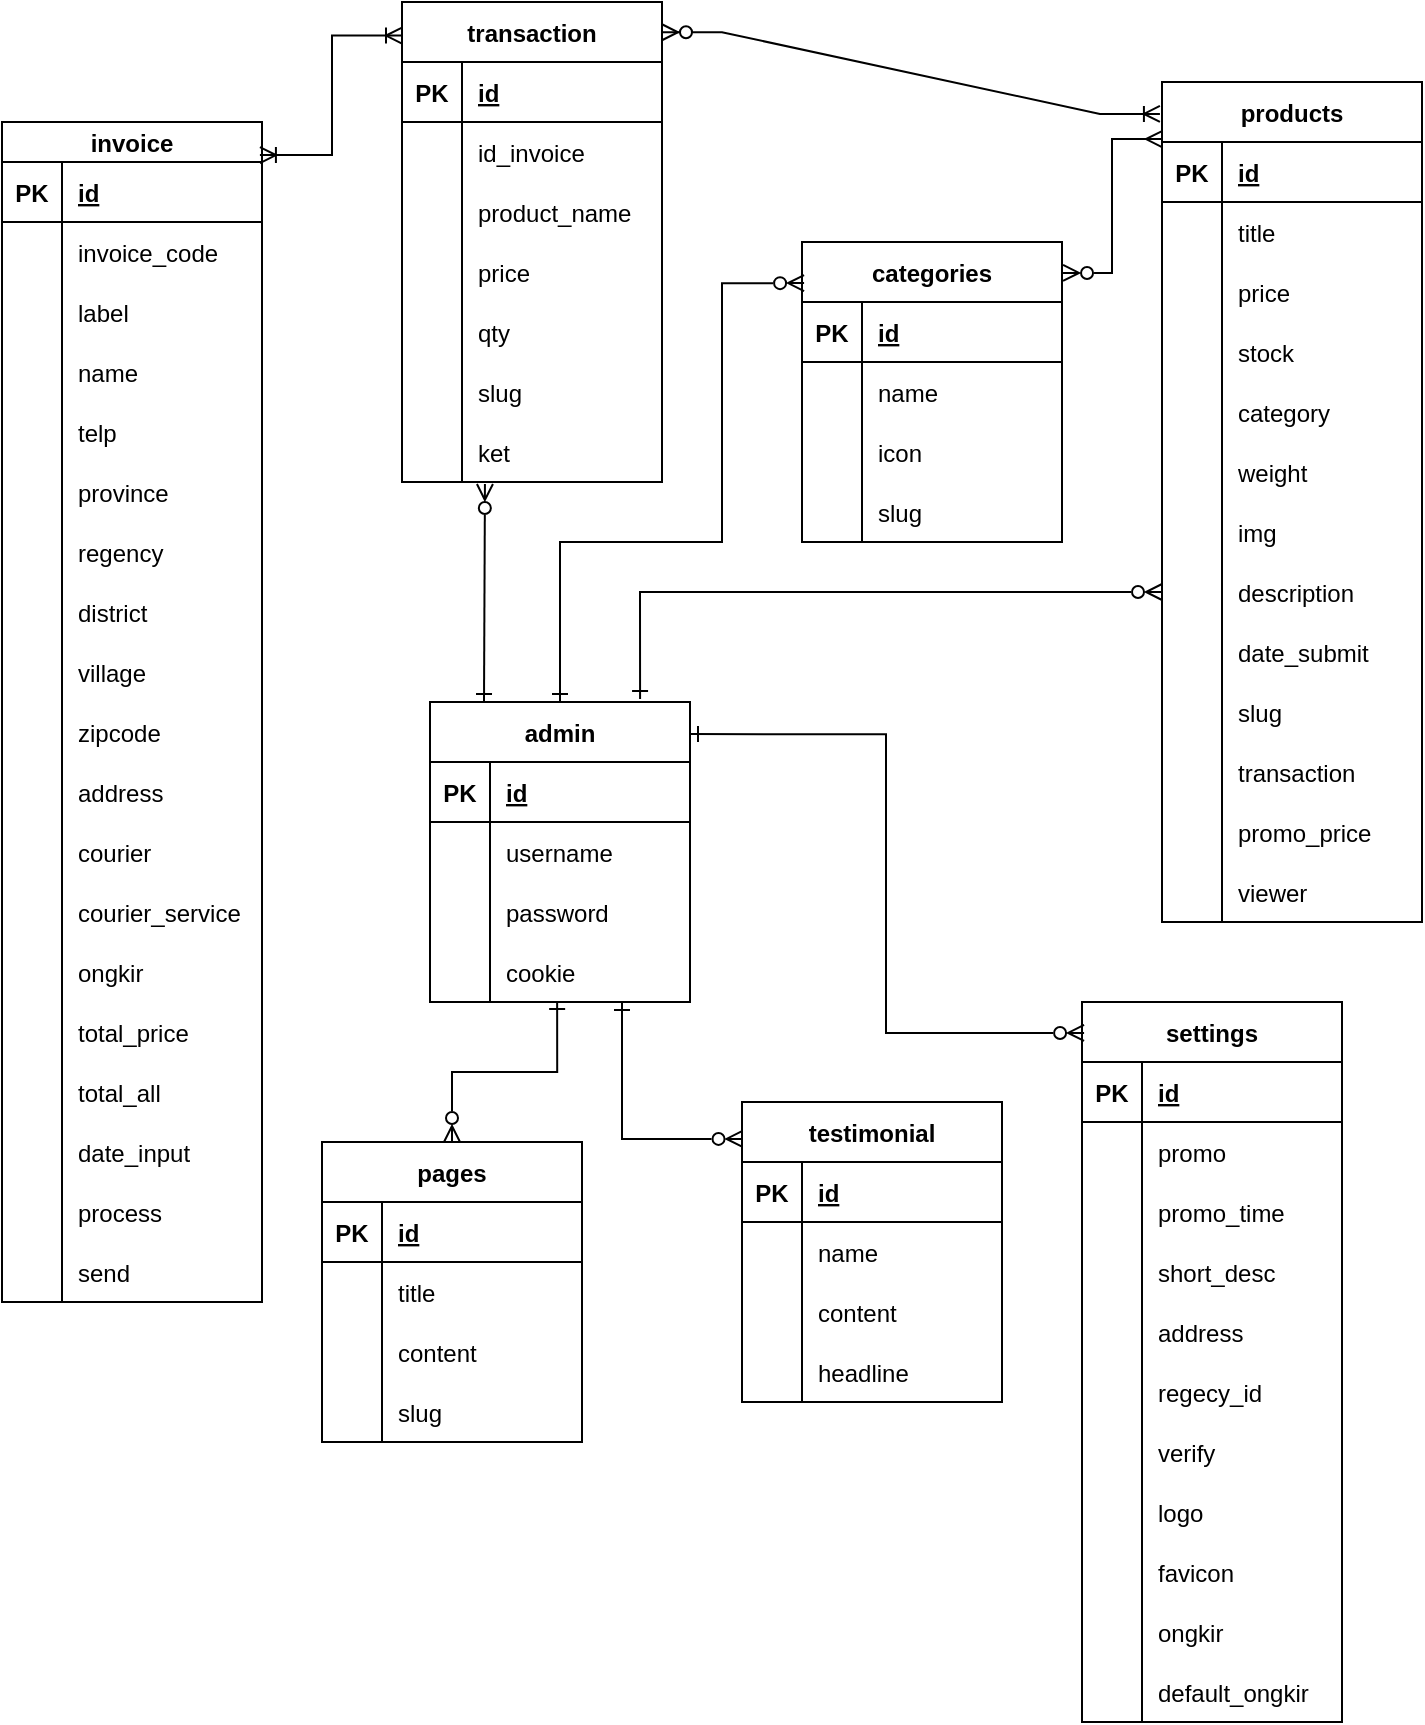 <mxfile version="20.3.0" type="github">
  <diagram id="vTFAqauh09H84wd4mXCy" name="Halaman-1">
    <mxGraphModel dx="1462" dy="771" grid="1" gridSize="10" guides="1" tooltips="1" connect="1" arrows="1" fold="1" page="1" pageScale="1" pageWidth="827" pageHeight="1169" math="0" shadow="0">
      <root>
        <mxCell id="0" />
        <mxCell id="1" parent="0" />
        <mxCell id="7aegwBtRfEnyHrCb4m3E-33" value="transaction" style="shape=table;startSize=30;container=1;collapsible=1;childLayout=tableLayout;fixedRows=1;rowLines=0;fontStyle=1;align=center;resizeLast=1;" parent="1" vertex="1">
          <mxGeometry x="270" y="50" width="130" height="240" as="geometry" />
        </mxCell>
        <mxCell id="7aegwBtRfEnyHrCb4m3E-34" value="" style="shape=tableRow;horizontal=0;startSize=0;swimlaneHead=0;swimlaneBody=0;fillColor=none;collapsible=0;dropTarget=0;points=[[0,0.5],[1,0.5]];portConstraint=eastwest;top=0;left=0;right=0;bottom=1;" parent="7aegwBtRfEnyHrCb4m3E-33" vertex="1">
          <mxGeometry y="30" width="130" height="30" as="geometry" />
        </mxCell>
        <mxCell id="7aegwBtRfEnyHrCb4m3E-35" value="PK" style="shape=partialRectangle;connectable=0;fillColor=none;top=0;left=0;bottom=0;right=0;fontStyle=1;overflow=hidden;" parent="7aegwBtRfEnyHrCb4m3E-34" vertex="1">
          <mxGeometry width="30" height="30" as="geometry">
            <mxRectangle width="30" height="30" as="alternateBounds" />
          </mxGeometry>
        </mxCell>
        <mxCell id="7aegwBtRfEnyHrCb4m3E-36" value="id" style="shape=partialRectangle;connectable=0;fillColor=none;top=0;left=0;bottom=0;right=0;align=left;spacingLeft=6;fontStyle=5;overflow=hidden;" parent="7aegwBtRfEnyHrCb4m3E-34" vertex="1">
          <mxGeometry x="30" width="100" height="30" as="geometry">
            <mxRectangle width="100" height="30" as="alternateBounds" />
          </mxGeometry>
        </mxCell>
        <mxCell id="7aegwBtRfEnyHrCb4m3E-37" value="" style="shape=tableRow;horizontal=0;startSize=0;swimlaneHead=0;swimlaneBody=0;fillColor=none;collapsible=0;dropTarget=0;points=[[0,0.5],[1,0.5]];portConstraint=eastwest;top=0;left=0;right=0;bottom=0;" parent="7aegwBtRfEnyHrCb4m3E-33" vertex="1">
          <mxGeometry y="60" width="130" height="30" as="geometry" />
        </mxCell>
        <mxCell id="7aegwBtRfEnyHrCb4m3E-38" value="" style="shape=partialRectangle;connectable=0;fillColor=none;top=0;left=0;bottom=0;right=0;editable=1;overflow=hidden;fontStyle=1" parent="7aegwBtRfEnyHrCb4m3E-37" vertex="1">
          <mxGeometry width="30" height="30" as="geometry">
            <mxRectangle width="30" height="30" as="alternateBounds" />
          </mxGeometry>
        </mxCell>
        <mxCell id="7aegwBtRfEnyHrCb4m3E-39" value="id_invoice" style="shape=partialRectangle;connectable=0;fillColor=none;top=0;left=0;bottom=0;right=0;align=left;spacingLeft=6;overflow=hidden;fontStyle=0" parent="7aegwBtRfEnyHrCb4m3E-37" vertex="1">
          <mxGeometry x="30" width="100" height="30" as="geometry">
            <mxRectangle width="100" height="30" as="alternateBounds" />
          </mxGeometry>
        </mxCell>
        <mxCell id="7aegwBtRfEnyHrCb4m3E-40" value="" style="shape=tableRow;horizontal=0;startSize=0;swimlaneHead=0;swimlaneBody=0;fillColor=none;collapsible=0;dropTarget=0;points=[[0,0.5],[1,0.5]];portConstraint=eastwest;top=0;left=0;right=0;bottom=0;" parent="7aegwBtRfEnyHrCb4m3E-33" vertex="1">
          <mxGeometry y="90" width="130" height="30" as="geometry" />
        </mxCell>
        <mxCell id="7aegwBtRfEnyHrCb4m3E-41" value="" style="shape=partialRectangle;connectable=0;fillColor=none;top=0;left=0;bottom=0;right=0;editable=1;overflow=hidden;" parent="7aegwBtRfEnyHrCb4m3E-40" vertex="1">
          <mxGeometry width="30" height="30" as="geometry">
            <mxRectangle width="30" height="30" as="alternateBounds" />
          </mxGeometry>
        </mxCell>
        <mxCell id="7aegwBtRfEnyHrCb4m3E-42" value="product_name" style="shape=partialRectangle;connectable=0;fillColor=none;top=0;left=0;bottom=0;right=0;align=left;spacingLeft=6;overflow=hidden;" parent="7aegwBtRfEnyHrCb4m3E-40" vertex="1">
          <mxGeometry x="30" width="100" height="30" as="geometry">
            <mxRectangle width="100" height="30" as="alternateBounds" />
          </mxGeometry>
        </mxCell>
        <mxCell id="7aegwBtRfEnyHrCb4m3E-43" value="" style="shape=tableRow;horizontal=0;startSize=0;swimlaneHead=0;swimlaneBody=0;fillColor=none;collapsible=0;dropTarget=0;points=[[0,0.5],[1,0.5]];portConstraint=eastwest;top=0;left=0;right=0;bottom=0;" parent="7aegwBtRfEnyHrCb4m3E-33" vertex="1">
          <mxGeometry y="120" width="130" height="30" as="geometry" />
        </mxCell>
        <mxCell id="7aegwBtRfEnyHrCb4m3E-44" value="" style="shape=partialRectangle;connectable=0;fillColor=none;top=0;left=0;bottom=0;right=0;editable=1;overflow=hidden;" parent="7aegwBtRfEnyHrCb4m3E-43" vertex="1">
          <mxGeometry width="30" height="30" as="geometry">
            <mxRectangle width="30" height="30" as="alternateBounds" />
          </mxGeometry>
        </mxCell>
        <mxCell id="7aegwBtRfEnyHrCb4m3E-45" value="price" style="shape=partialRectangle;connectable=0;fillColor=none;top=0;left=0;bottom=0;right=0;align=left;spacingLeft=6;overflow=hidden;" parent="7aegwBtRfEnyHrCb4m3E-43" vertex="1">
          <mxGeometry x="30" width="100" height="30" as="geometry">
            <mxRectangle width="100" height="30" as="alternateBounds" />
          </mxGeometry>
        </mxCell>
        <mxCell id="7aegwBtRfEnyHrCb4m3E-46" value="" style="shape=tableRow;horizontal=0;startSize=0;swimlaneHead=0;swimlaneBody=0;fillColor=none;collapsible=0;dropTarget=0;points=[[0,0.5],[1,0.5]];portConstraint=eastwest;top=0;left=0;right=0;bottom=0;" parent="7aegwBtRfEnyHrCb4m3E-33" vertex="1">
          <mxGeometry y="150" width="130" height="30" as="geometry" />
        </mxCell>
        <mxCell id="7aegwBtRfEnyHrCb4m3E-47" value="" style="shape=partialRectangle;connectable=0;fillColor=none;top=0;left=0;bottom=0;right=0;editable=1;overflow=hidden;" parent="7aegwBtRfEnyHrCb4m3E-46" vertex="1">
          <mxGeometry width="30" height="30" as="geometry">
            <mxRectangle width="30" height="30" as="alternateBounds" />
          </mxGeometry>
        </mxCell>
        <mxCell id="7aegwBtRfEnyHrCb4m3E-48" value="qty" style="shape=partialRectangle;connectable=0;fillColor=none;top=0;left=0;bottom=0;right=0;align=left;spacingLeft=6;overflow=hidden;" parent="7aegwBtRfEnyHrCb4m3E-46" vertex="1">
          <mxGeometry x="30" width="100" height="30" as="geometry">
            <mxRectangle width="100" height="30" as="alternateBounds" />
          </mxGeometry>
        </mxCell>
        <mxCell id="7aegwBtRfEnyHrCb4m3E-49" value="" style="shape=tableRow;horizontal=0;startSize=0;swimlaneHead=0;swimlaneBody=0;fillColor=none;collapsible=0;dropTarget=0;points=[[0,0.5],[1,0.5]];portConstraint=eastwest;top=0;left=0;right=0;bottom=0;" parent="7aegwBtRfEnyHrCb4m3E-33" vertex="1">
          <mxGeometry y="180" width="130" height="30" as="geometry" />
        </mxCell>
        <mxCell id="7aegwBtRfEnyHrCb4m3E-50" value="" style="shape=partialRectangle;connectable=0;fillColor=none;top=0;left=0;bottom=0;right=0;editable=1;overflow=hidden;" parent="7aegwBtRfEnyHrCb4m3E-49" vertex="1">
          <mxGeometry width="30" height="30" as="geometry">
            <mxRectangle width="30" height="30" as="alternateBounds" />
          </mxGeometry>
        </mxCell>
        <mxCell id="7aegwBtRfEnyHrCb4m3E-51" value="slug" style="shape=partialRectangle;connectable=0;fillColor=none;top=0;left=0;bottom=0;right=0;align=left;spacingLeft=6;overflow=hidden;" parent="7aegwBtRfEnyHrCb4m3E-49" vertex="1">
          <mxGeometry x="30" width="100" height="30" as="geometry">
            <mxRectangle width="100" height="30" as="alternateBounds" />
          </mxGeometry>
        </mxCell>
        <mxCell id="7aegwBtRfEnyHrCb4m3E-52" value="" style="shape=tableRow;horizontal=0;startSize=0;swimlaneHead=0;swimlaneBody=0;fillColor=none;collapsible=0;dropTarget=0;points=[[0,0.5],[1,0.5]];portConstraint=eastwest;top=0;left=0;right=0;bottom=0;" parent="7aegwBtRfEnyHrCb4m3E-33" vertex="1">
          <mxGeometry y="210" width="130" height="30" as="geometry" />
        </mxCell>
        <mxCell id="7aegwBtRfEnyHrCb4m3E-53" value="" style="shape=partialRectangle;connectable=0;fillColor=none;top=0;left=0;bottom=0;right=0;editable=1;overflow=hidden;" parent="7aegwBtRfEnyHrCb4m3E-52" vertex="1">
          <mxGeometry width="30" height="30" as="geometry">
            <mxRectangle width="30" height="30" as="alternateBounds" />
          </mxGeometry>
        </mxCell>
        <mxCell id="7aegwBtRfEnyHrCb4m3E-54" value="ket" style="shape=partialRectangle;connectable=0;fillColor=none;top=0;left=0;bottom=0;right=0;align=left;spacingLeft=6;overflow=hidden;" parent="7aegwBtRfEnyHrCb4m3E-52" vertex="1">
          <mxGeometry x="30" width="100" height="30" as="geometry">
            <mxRectangle width="100" height="30" as="alternateBounds" />
          </mxGeometry>
        </mxCell>
        <mxCell id="7aegwBtRfEnyHrCb4m3E-55" value="products" style="shape=table;startSize=30;container=1;collapsible=1;childLayout=tableLayout;fixedRows=1;rowLines=0;fontStyle=1;align=center;resizeLast=1;" parent="1" vertex="1">
          <mxGeometry x="650" y="90" width="130" height="420" as="geometry" />
        </mxCell>
        <mxCell id="7aegwBtRfEnyHrCb4m3E-56" value="" style="shape=tableRow;horizontal=0;startSize=0;swimlaneHead=0;swimlaneBody=0;fillColor=none;collapsible=0;dropTarget=0;points=[[0,0.5],[1,0.5]];portConstraint=eastwest;top=0;left=0;right=0;bottom=1;" parent="7aegwBtRfEnyHrCb4m3E-55" vertex="1">
          <mxGeometry y="30" width="130" height="30" as="geometry" />
        </mxCell>
        <mxCell id="7aegwBtRfEnyHrCb4m3E-57" value="PK" style="shape=partialRectangle;connectable=0;fillColor=none;top=0;left=0;bottom=0;right=0;fontStyle=1;overflow=hidden;" parent="7aegwBtRfEnyHrCb4m3E-56" vertex="1">
          <mxGeometry width="30" height="30" as="geometry">
            <mxRectangle width="30" height="30" as="alternateBounds" />
          </mxGeometry>
        </mxCell>
        <mxCell id="7aegwBtRfEnyHrCb4m3E-58" value="id" style="shape=partialRectangle;connectable=0;fillColor=none;top=0;left=0;bottom=0;right=0;align=left;spacingLeft=6;fontStyle=5;overflow=hidden;" parent="7aegwBtRfEnyHrCb4m3E-56" vertex="1">
          <mxGeometry x="30" width="100" height="30" as="geometry">
            <mxRectangle width="100" height="30" as="alternateBounds" />
          </mxGeometry>
        </mxCell>
        <mxCell id="7aegwBtRfEnyHrCb4m3E-59" value="" style="shape=tableRow;horizontal=0;startSize=0;swimlaneHead=0;swimlaneBody=0;fillColor=none;collapsible=0;dropTarget=0;points=[[0,0.5],[1,0.5]];portConstraint=eastwest;top=0;left=0;right=0;bottom=0;" parent="7aegwBtRfEnyHrCb4m3E-55" vertex="1">
          <mxGeometry y="60" width="130" height="30" as="geometry" />
        </mxCell>
        <mxCell id="7aegwBtRfEnyHrCb4m3E-60" value="" style="shape=partialRectangle;connectable=0;fillColor=none;top=0;left=0;bottom=0;right=0;editable=1;overflow=hidden;fontStyle=1" parent="7aegwBtRfEnyHrCb4m3E-59" vertex="1">
          <mxGeometry width="30" height="30" as="geometry">
            <mxRectangle width="30" height="30" as="alternateBounds" />
          </mxGeometry>
        </mxCell>
        <mxCell id="7aegwBtRfEnyHrCb4m3E-61" value="title" style="shape=partialRectangle;connectable=0;fillColor=none;top=0;left=0;bottom=0;right=0;align=left;spacingLeft=6;overflow=hidden;fontStyle=0" parent="7aegwBtRfEnyHrCb4m3E-59" vertex="1">
          <mxGeometry x="30" width="100" height="30" as="geometry">
            <mxRectangle width="100" height="30" as="alternateBounds" />
          </mxGeometry>
        </mxCell>
        <mxCell id="7aegwBtRfEnyHrCb4m3E-62" value="" style="shape=tableRow;horizontal=0;startSize=0;swimlaneHead=0;swimlaneBody=0;fillColor=none;collapsible=0;dropTarget=0;points=[[0,0.5],[1,0.5]];portConstraint=eastwest;top=0;left=0;right=0;bottom=0;" parent="7aegwBtRfEnyHrCb4m3E-55" vertex="1">
          <mxGeometry y="90" width="130" height="30" as="geometry" />
        </mxCell>
        <mxCell id="7aegwBtRfEnyHrCb4m3E-63" value="" style="shape=partialRectangle;connectable=0;fillColor=none;top=0;left=0;bottom=0;right=0;editable=1;overflow=hidden;" parent="7aegwBtRfEnyHrCb4m3E-62" vertex="1">
          <mxGeometry width="30" height="30" as="geometry">
            <mxRectangle width="30" height="30" as="alternateBounds" />
          </mxGeometry>
        </mxCell>
        <mxCell id="7aegwBtRfEnyHrCb4m3E-64" value="price" style="shape=partialRectangle;connectable=0;fillColor=none;top=0;left=0;bottom=0;right=0;align=left;spacingLeft=6;overflow=hidden;" parent="7aegwBtRfEnyHrCb4m3E-62" vertex="1">
          <mxGeometry x="30" width="100" height="30" as="geometry">
            <mxRectangle width="100" height="30" as="alternateBounds" />
          </mxGeometry>
        </mxCell>
        <mxCell id="7aegwBtRfEnyHrCb4m3E-65" value="" style="shape=tableRow;horizontal=0;startSize=0;swimlaneHead=0;swimlaneBody=0;fillColor=none;collapsible=0;dropTarget=0;points=[[0,0.5],[1,0.5]];portConstraint=eastwest;top=0;left=0;right=0;bottom=0;" parent="7aegwBtRfEnyHrCb4m3E-55" vertex="1">
          <mxGeometry y="120" width="130" height="30" as="geometry" />
        </mxCell>
        <mxCell id="7aegwBtRfEnyHrCb4m3E-66" value="" style="shape=partialRectangle;connectable=0;fillColor=none;top=0;left=0;bottom=0;right=0;editable=1;overflow=hidden;" parent="7aegwBtRfEnyHrCb4m3E-65" vertex="1">
          <mxGeometry width="30" height="30" as="geometry">
            <mxRectangle width="30" height="30" as="alternateBounds" />
          </mxGeometry>
        </mxCell>
        <mxCell id="7aegwBtRfEnyHrCb4m3E-67" value="stock" style="shape=partialRectangle;connectable=0;fillColor=none;top=0;left=0;bottom=0;right=0;align=left;spacingLeft=6;overflow=hidden;" parent="7aegwBtRfEnyHrCb4m3E-65" vertex="1">
          <mxGeometry x="30" width="100" height="30" as="geometry">
            <mxRectangle width="100" height="30" as="alternateBounds" />
          </mxGeometry>
        </mxCell>
        <mxCell id="7aegwBtRfEnyHrCb4m3E-68" value="" style="shape=tableRow;horizontal=0;startSize=0;swimlaneHead=0;swimlaneBody=0;fillColor=none;collapsible=0;dropTarget=0;points=[[0,0.5],[1,0.5]];portConstraint=eastwest;top=0;left=0;right=0;bottom=0;" parent="7aegwBtRfEnyHrCb4m3E-55" vertex="1">
          <mxGeometry y="150" width="130" height="30" as="geometry" />
        </mxCell>
        <mxCell id="7aegwBtRfEnyHrCb4m3E-69" value="" style="shape=partialRectangle;connectable=0;fillColor=none;top=0;left=0;bottom=0;right=0;editable=1;overflow=hidden;" parent="7aegwBtRfEnyHrCb4m3E-68" vertex="1">
          <mxGeometry width="30" height="30" as="geometry">
            <mxRectangle width="30" height="30" as="alternateBounds" />
          </mxGeometry>
        </mxCell>
        <mxCell id="7aegwBtRfEnyHrCb4m3E-70" value="category" style="shape=partialRectangle;connectable=0;fillColor=none;top=0;left=0;bottom=0;right=0;align=left;spacingLeft=6;overflow=hidden;" parent="7aegwBtRfEnyHrCb4m3E-68" vertex="1">
          <mxGeometry x="30" width="100" height="30" as="geometry">
            <mxRectangle width="100" height="30" as="alternateBounds" />
          </mxGeometry>
        </mxCell>
        <mxCell id="7aegwBtRfEnyHrCb4m3E-71" value="" style="shape=tableRow;horizontal=0;startSize=0;swimlaneHead=0;swimlaneBody=0;fillColor=none;collapsible=0;dropTarget=0;points=[[0,0.5],[1,0.5]];portConstraint=eastwest;top=0;left=0;right=0;bottom=0;" parent="7aegwBtRfEnyHrCb4m3E-55" vertex="1">
          <mxGeometry y="180" width="130" height="30" as="geometry" />
        </mxCell>
        <mxCell id="7aegwBtRfEnyHrCb4m3E-72" value="" style="shape=partialRectangle;connectable=0;fillColor=none;top=0;left=0;bottom=0;right=0;editable=1;overflow=hidden;" parent="7aegwBtRfEnyHrCb4m3E-71" vertex="1">
          <mxGeometry width="30" height="30" as="geometry">
            <mxRectangle width="30" height="30" as="alternateBounds" />
          </mxGeometry>
        </mxCell>
        <mxCell id="7aegwBtRfEnyHrCb4m3E-73" value="weight" style="shape=partialRectangle;connectable=0;fillColor=none;top=0;left=0;bottom=0;right=0;align=left;spacingLeft=6;overflow=hidden;" parent="7aegwBtRfEnyHrCb4m3E-71" vertex="1">
          <mxGeometry x="30" width="100" height="30" as="geometry">
            <mxRectangle width="100" height="30" as="alternateBounds" />
          </mxGeometry>
        </mxCell>
        <mxCell id="7aegwBtRfEnyHrCb4m3E-74" value="" style="shape=tableRow;horizontal=0;startSize=0;swimlaneHead=0;swimlaneBody=0;fillColor=none;collapsible=0;dropTarget=0;points=[[0,0.5],[1,0.5]];portConstraint=eastwest;top=0;left=0;right=0;bottom=0;" parent="7aegwBtRfEnyHrCb4m3E-55" vertex="1">
          <mxGeometry y="210" width="130" height="30" as="geometry" />
        </mxCell>
        <mxCell id="7aegwBtRfEnyHrCb4m3E-75" value="" style="shape=partialRectangle;connectable=0;fillColor=none;top=0;left=0;bottom=0;right=0;editable=1;overflow=hidden;" parent="7aegwBtRfEnyHrCb4m3E-74" vertex="1">
          <mxGeometry width="30" height="30" as="geometry">
            <mxRectangle width="30" height="30" as="alternateBounds" />
          </mxGeometry>
        </mxCell>
        <mxCell id="7aegwBtRfEnyHrCb4m3E-76" value="img" style="shape=partialRectangle;connectable=0;fillColor=none;top=0;left=0;bottom=0;right=0;align=left;spacingLeft=6;overflow=hidden;" parent="7aegwBtRfEnyHrCb4m3E-74" vertex="1">
          <mxGeometry x="30" width="100" height="30" as="geometry">
            <mxRectangle width="100" height="30" as="alternateBounds" />
          </mxGeometry>
        </mxCell>
        <mxCell id="7aegwBtRfEnyHrCb4m3E-77" value="" style="shape=tableRow;horizontal=0;startSize=0;swimlaneHead=0;swimlaneBody=0;fillColor=none;collapsible=0;dropTarget=0;points=[[0,0.5],[1,0.5]];portConstraint=eastwest;top=0;left=0;right=0;bottom=0;" parent="7aegwBtRfEnyHrCb4m3E-55" vertex="1">
          <mxGeometry y="240" width="130" height="30" as="geometry" />
        </mxCell>
        <mxCell id="7aegwBtRfEnyHrCb4m3E-78" value="" style="shape=partialRectangle;connectable=0;fillColor=none;top=0;left=0;bottom=0;right=0;editable=1;overflow=hidden;" parent="7aegwBtRfEnyHrCb4m3E-77" vertex="1">
          <mxGeometry width="30" height="30" as="geometry">
            <mxRectangle width="30" height="30" as="alternateBounds" />
          </mxGeometry>
        </mxCell>
        <mxCell id="7aegwBtRfEnyHrCb4m3E-79" value="description" style="shape=partialRectangle;connectable=0;fillColor=none;top=0;left=0;bottom=0;right=0;align=left;spacingLeft=6;overflow=hidden;" parent="7aegwBtRfEnyHrCb4m3E-77" vertex="1">
          <mxGeometry x="30" width="100" height="30" as="geometry">
            <mxRectangle width="100" height="30" as="alternateBounds" />
          </mxGeometry>
        </mxCell>
        <mxCell id="7aegwBtRfEnyHrCb4m3E-80" value="" style="shape=tableRow;horizontal=0;startSize=0;swimlaneHead=0;swimlaneBody=0;fillColor=none;collapsible=0;dropTarget=0;points=[[0,0.5],[1,0.5]];portConstraint=eastwest;top=0;left=0;right=0;bottom=0;" parent="7aegwBtRfEnyHrCb4m3E-55" vertex="1">
          <mxGeometry y="270" width="130" height="30" as="geometry" />
        </mxCell>
        <mxCell id="7aegwBtRfEnyHrCb4m3E-81" value="" style="shape=partialRectangle;connectable=0;fillColor=none;top=0;left=0;bottom=0;right=0;editable=1;overflow=hidden;" parent="7aegwBtRfEnyHrCb4m3E-80" vertex="1">
          <mxGeometry width="30" height="30" as="geometry">
            <mxRectangle width="30" height="30" as="alternateBounds" />
          </mxGeometry>
        </mxCell>
        <mxCell id="7aegwBtRfEnyHrCb4m3E-82" value="date_submit" style="shape=partialRectangle;connectable=0;fillColor=none;top=0;left=0;bottom=0;right=0;align=left;spacingLeft=6;overflow=hidden;" parent="7aegwBtRfEnyHrCb4m3E-80" vertex="1">
          <mxGeometry x="30" width="100" height="30" as="geometry">
            <mxRectangle width="100" height="30" as="alternateBounds" />
          </mxGeometry>
        </mxCell>
        <mxCell id="7aegwBtRfEnyHrCb4m3E-86" value="" style="shape=tableRow;horizontal=0;startSize=0;swimlaneHead=0;swimlaneBody=0;fillColor=none;collapsible=0;dropTarget=0;points=[[0,0.5],[1,0.5]];portConstraint=eastwest;top=0;left=0;right=0;bottom=0;" parent="7aegwBtRfEnyHrCb4m3E-55" vertex="1">
          <mxGeometry y="300" width="130" height="30" as="geometry" />
        </mxCell>
        <mxCell id="7aegwBtRfEnyHrCb4m3E-87" value="" style="shape=partialRectangle;connectable=0;fillColor=none;top=0;left=0;bottom=0;right=0;editable=1;overflow=hidden;" parent="7aegwBtRfEnyHrCb4m3E-86" vertex="1">
          <mxGeometry width="30" height="30" as="geometry">
            <mxRectangle width="30" height="30" as="alternateBounds" />
          </mxGeometry>
        </mxCell>
        <mxCell id="7aegwBtRfEnyHrCb4m3E-88" value="slug" style="shape=partialRectangle;connectable=0;fillColor=none;top=0;left=0;bottom=0;right=0;align=left;spacingLeft=6;overflow=hidden;" parent="7aegwBtRfEnyHrCb4m3E-86" vertex="1">
          <mxGeometry x="30" width="100" height="30" as="geometry">
            <mxRectangle width="100" height="30" as="alternateBounds" />
          </mxGeometry>
        </mxCell>
        <mxCell id="7aegwBtRfEnyHrCb4m3E-89" value="" style="shape=tableRow;horizontal=0;startSize=0;swimlaneHead=0;swimlaneBody=0;fillColor=none;collapsible=0;dropTarget=0;points=[[0,0.5],[1,0.5]];portConstraint=eastwest;top=0;left=0;right=0;bottom=0;" parent="7aegwBtRfEnyHrCb4m3E-55" vertex="1">
          <mxGeometry y="330" width="130" height="30" as="geometry" />
        </mxCell>
        <mxCell id="7aegwBtRfEnyHrCb4m3E-90" value="" style="shape=partialRectangle;connectable=0;fillColor=none;top=0;left=0;bottom=0;right=0;editable=1;overflow=hidden;" parent="7aegwBtRfEnyHrCb4m3E-89" vertex="1">
          <mxGeometry width="30" height="30" as="geometry">
            <mxRectangle width="30" height="30" as="alternateBounds" />
          </mxGeometry>
        </mxCell>
        <mxCell id="7aegwBtRfEnyHrCb4m3E-91" value="transaction" style="shape=partialRectangle;connectable=0;fillColor=none;top=0;left=0;bottom=0;right=0;align=left;spacingLeft=6;overflow=hidden;" parent="7aegwBtRfEnyHrCb4m3E-89" vertex="1">
          <mxGeometry x="30" width="100" height="30" as="geometry">
            <mxRectangle width="100" height="30" as="alternateBounds" />
          </mxGeometry>
        </mxCell>
        <mxCell id="7aegwBtRfEnyHrCb4m3E-92" value="" style="shape=tableRow;horizontal=0;startSize=0;swimlaneHead=0;swimlaneBody=0;fillColor=none;collapsible=0;dropTarget=0;points=[[0,0.5],[1,0.5]];portConstraint=eastwest;top=0;left=0;right=0;bottom=0;" parent="7aegwBtRfEnyHrCb4m3E-55" vertex="1">
          <mxGeometry y="360" width="130" height="30" as="geometry" />
        </mxCell>
        <mxCell id="7aegwBtRfEnyHrCb4m3E-93" value="" style="shape=partialRectangle;connectable=0;fillColor=none;top=0;left=0;bottom=0;right=0;editable=1;overflow=hidden;" parent="7aegwBtRfEnyHrCb4m3E-92" vertex="1">
          <mxGeometry width="30" height="30" as="geometry">
            <mxRectangle width="30" height="30" as="alternateBounds" />
          </mxGeometry>
        </mxCell>
        <mxCell id="7aegwBtRfEnyHrCb4m3E-94" value="promo_price" style="shape=partialRectangle;connectable=0;fillColor=none;top=0;left=0;bottom=0;right=0;align=left;spacingLeft=6;overflow=hidden;" parent="7aegwBtRfEnyHrCb4m3E-92" vertex="1">
          <mxGeometry x="30" width="100" height="30" as="geometry">
            <mxRectangle width="100" height="30" as="alternateBounds" />
          </mxGeometry>
        </mxCell>
        <mxCell id="7aegwBtRfEnyHrCb4m3E-95" value="" style="shape=tableRow;horizontal=0;startSize=0;swimlaneHead=0;swimlaneBody=0;fillColor=none;collapsible=0;dropTarget=0;points=[[0,0.5],[1,0.5]];portConstraint=eastwest;top=0;left=0;right=0;bottom=0;" parent="7aegwBtRfEnyHrCb4m3E-55" vertex="1">
          <mxGeometry y="390" width="130" height="30" as="geometry" />
        </mxCell>
        <mxCell id="7aegwBtRfEnyHrCb4m3E-96" value="" style="shape=partialRectangle;connectable=0;fillColor=none;top=0;left=0;bottom=0;right=0;editable=1;overflow=hidden;" parent="7aegwBtRfEnyHrCb4m3E-95" vertex="1">
          <mxGeometry width="30" height="30" as="geometry">
            <mxRectangle width="30" height="30" as="alternateBounds" />
          </mxGeometry>
        </mxCell>
        <mxCell id="7aegwBtRfEnyHrCb4m3E-97" value="viewer" style="shape=partialRectangle;connectable=0;fillColor=none;top=0;left=0;bottom=0;right=0;align=left;spacingLeft=6;overflow=hidden;" parent="7aegwBtRfEnyHrCb4m3E-95" vertex="1">
          <mxGeometry x="30" width="100" height="30" as="geometry">
            <mxRectangle width="100" height="30" as="alternateBounds" />
          </mxGeometry>
        </mxCell>
        <mxCell id="7aegwBtRfEnyHrCb4m3E-98" value="invoice" style="shape=table;startSize=20;container=1;collapsible=1;childLayout=tableLayout;fixedRows=1;rowLines=0;fontStyle=1;align=center;resizeLast=1;" parent="1" vertex="1">
          <mxGeometry x="70" y="110" width="130" height="590" as="geometry" />
        </mxCell>
        <mxCell id="7aegwBtRfEnyHrCb4m3E-99" value="" style="shape=tableRow;horizontal=0;startSize=0;swimlaneHead=0;swimlaneBody=0;fillColor=none;collapsible=0;dropTarget=0;points=[[0,0.5],[1,0.5]];portConstraint=eastwest;top=0;left=0;right=0;bottom=1;" parent="7aegwBtRfEnyHrCb4m3E-98" vertex="1">
          <mxGeometry y="20" width="130" height="30" as="geometry" />
        </mxCell>
        <mxCell id="7aegwBtRfEnyHrCb4m3E-100" value="PK" style="shape=partialRectangle;connectable=0;fillColor=none;top=0;left=0;bottom=0;right=0;fontStyle=1;overflow=hidden;" parent="7aegwBtRfEnyHrCb4m3E-99" vertex="1">
          <mxGeometry width="30" height="30" as="geometry">
            <mxRectangle width="30" height="30" as="alternateBounds" />
          </mxGeometry>
        </mxCell>
        <mxCell id="7aegwBtRfEnyHrCb4m3E-101" value="id" style="shape=partialRectangle;connectable=0;fillColor=none;top=0;left=0;bottom=0;right=0;align=left;spacingLeft=6;fontStyle=5;overflow=hidden;" parent="7aegwBtRfEnyHrCb4m3E-99" vertex="1">
          <mxGeometry x="30" width="100" height="30" as="geometry">
            <mxRectangle width="100" height="30" as="alternateBounds" />
          </mxGeometry>
        </mxCell>
        <mxCell id="7aegwBtRfEnyHrCb4m3E-102" value="" style="shape=tableRow;horizontal=0;startSize=0;swimlaneHead=0;swimlaneBody=0;fillColor=none;collapsible=0;dropTarget=0;points=[[0,0.5],[1,0.5]];portConstraint=eastwest;top=0;left=0;right=0;bottom=0;" parent="7aegwBtRfEnyHrCb4m3E-98" vertex="1">
          <mxGeometry y="50" width="130" height="30" as="geometry" />
        </mxCell>
        <mxCell id="7aegwBtRfEnyHrCb4m3E-103" value="" style="shape=partialRectangle;connectable=0;fillColor=none;top=0;left=0;bottom=0;right=0;editable=1;overflow=hidden;fontStyle=1" parent="7aegwBtRfEnyHrCb4m3E-102" vertex="1">
          <mxGeometry width="30" height="30" as="geometry">
            <mxRectangle width="30" height="30" as="alternateBounds" />
          </mxGeometry>
        </mxCell>
        <mxCell id="7aegwBtRfEnyHrCb4m3E-104" value="invoice_code" style="shape=partialRectangle;connectable=0;fillColor=none;top=0;left=0;bottom=0;right=0;align=left;spacingLeft=6;overflow=hidden;fontStyle=0" parent="7aegwBtRfEnyHrCb4m3E-102" vertex="1">
          <mxGeometry x="30" width="100" height="30" as="geometry">
            <mxRectangle width="100" height="30" as="alternateBounds" />
          </mxGeometry>
        </mxCell>
        <mxCell id="7aegwBtRfEnyHrCb4m3E-105" value="" style="shape=tableRow;horizontal=0;startSize=0;swimlaneHead=0;swimlaneBody=0;fillColor=none;collapsible=0;dropTarget=0;points=[[0,0.5],[1,0.5]];portConstraint=eastwest;top=0;left=0;right=0;bottom=0;" parent="7aegwBtRfEnyHrCb4m3E-98" vertex="1">
          <mxGeometry y="80" width="130" height="30" as="geometry" />
        </mxCell>
        <mxCell id="7aegwBtRfEnyHrCb4m3E-106" value="" style="shape=partialRectangle;connectable=0;fillColor=none;top=0;left=0;bottom=0;right=0;editable=1;overflow=hidden;" parent="7aegwBtRfEnyHrCb4m3E-105" vertex="1">
          <mxGeometry width="30" height="30" as="geometry">
            <mxRectangle width="30" height="30" as="alternateBounds" />
          </mxGeometry>
        </mxCell>
        <mxCell id="7aegwBtRfEnyHrCb4m3E-107" value="label" style="shape=partialRectangle;connectable=0;fillColor=none;top=0;left=0;bottom=0;right=0;align=left;spacingLeft=6;overflow=hidden;" parent="7aegwBtRfEnyHrCb4m3E-105" vertex="1">
          <mxGeometry x="30" width="100" height="30" as="geometry">
            <mxRectangle width="100" height="30" as="alternateBounds" />
          </mxGeometry>
        </mxCell>
        <mxCell id="7aegwBtRfEnyHrCb4m3E-108" value="" style="shape=tableRow;horizontal=0;startSize=0;swimlaneHead=0;swimlaneBody=0;fillColor=none;collapsible=0;dropTarget=0;points=[[0,0.5],[1,0.5]];portConstraint=eastwest;top=0;left=0;right=0;bottom=0;" parent="7aegwBtRfEnyHrCb4m3E-98" vertex="1">
          <mxGeometry y="110" width="130" height="30" as="geometry" />
        </mxCell>
        <mxCell id="7aegwBtRfEnyHrCb4m3E-109" value="" style="shape=partialRectangle;connectable=0;fillColor=none;top=0;left=0;bottom=0;right=0;editable=1;overflow=hidden;" parent="7aegwBtRfEnyHrCb4m3E-108" vertex="1">
          <mxGeometry width="30" height="30" as="geometry">
            <mxRectangle width="30" height="30" as="alternateBounds" />
          </mxGeometry>
        </mxCell>
        <mxCell id="7aegwBtRfEnyHrCb4m3E-110" value="name" style="shape=partialRectangle;connectable=0;fillColor=none;top=0;left=0;bottom=0;right=0;align=left;spacingLeft=6;overflow=hidden;" parent="7aegwBtRfEnyHrCb4m3E-108" vertex="1">
          <mxGeometry x="30" width="100" height="30" as="geometry">
            <mxRectangle width="100" height="30" as="alternateBounds" />
          </mxGeometry>
        </mxCell>
        <mxCell id="7aegwBtRfEnyHrCb4m3E-111" value="" style="shape=tableRow;horizontal=0;startSize=0;swimlaneHead=0;swimlaneBody=0;fillColor=none;collapsible=0;dropTarget=0;points=[[0,0.5],[1,0.5]];portConstraint=eastwest;top=0;left=0;right=0;bottom=0;" parent="7aegwBtRfEnyHrCb4m3E-98" vertex="1">
          <mxGeometry y="140" width="130" height="30" as="geometry" />
        </mxCell>
        <mxCell id="7aegwBtRfEnyHrCb4m3E-112" value="" style="shape=partialRectangle;connectable=0;fillColor=none;top=0;left=0;bottom=0;right=0;editable=1;overflow=hidden;" parent="7aegwBtRfEnyHrCb4m3E-111" vertex="1">
          <mxGeometry width="30" height="30" as="geometry">
            <mxRectangle width="30" height="30" as="alternateBounds" />
          </mxGeometry>
        </mxCell>
        <mxCell id="7aegwBtRfEnyHrCb4m3E-113" value="telp" style="shape=partialRectangle;connectable=0;fillColor=none;top=0;left=0;bottom=0;right=0;align=left;spacingLeft=6;overflow=hidden;" parent="7aegwBtRfEnyHrCb4m3E-111" vertex="1">
          <mxGeometry x="30" width="100" height="30" as="geometry">
            <mxRectangle width="100" height="30" as="alternateBounds" />
          </mxGeometry>
        </mxCell>
        <mxCell id="7aegwBtRfEnyHrCb4m3E-114" value="" style="shape=tableRow;horizontal=0;startSize=0;swimlaneHead=0;swimlaneBody=0;fillColor=none;collapsible=0;dropTarget=0;points=[[0,0.5],[1,0.5]];portConstraint=eastwest;top=0;left=0;right=0;bottom=0;" parent="7aegwBtRfEnyHrCb4m3E-98" vertex="1">
          <mxGeometry y="170" width="130" height="30" as="geometry" />
        </mxCell>
        <mxCell id="7aegwBtRfEnyHrCb4m3E-115" value="" style="shape=partialRectangle;connectable=0;fillColor=none;top=0;left=0;bottom=0;right=0;editable=1;overflow=hidden;" parent="7aegwBtRfEnyHrCb4m3E-114" vertex="1">
          <mxGeometry width="30" height="30" as="geometry">
            <mxRectangle width="30" height="30" as="alternateBounds" />
          </mxGeometry>
        </mxCell>
        <mxCell id="7aegwBtRfEnyHrCb4m3E-116" value="province" style="shape=partialRectangle;connectable=0;fillColor=none;top=0;left=0;bottom=0;right=0;align=left;spacingLeft=6;overflow=hidden;" parent="7aegwBtRfEnyHrCb4m3E-114" vertex="1">
          <mxGeometry x="30" width="100" height="30" as="geometry">
            <mxRectangle width="100" height="30" as="alternateBounds" />
          </mxGeometry>
        </mxCell>
        <mxCell id="7aegwBtRfEnyHrCb4m3E-117" value="" style="shape=tableRow;horizontal=0;startSize=0;swimlaneHead=0;swimlaneBody=0;fillColor=none;collapsible=0;dropTarget=0;points=[[0,0.5],[1,0.5]];portConstraint=eastwest;top=0;left=0;right=0;bottom=0;" parent="7aegwBtRfEnyHrCb4m3E-98" vertex="1">
          <mxGeometry y="200" width="130" height="30" as="geometry" />
        </mxCell>
        <mxCell id="7aegwBtRfEnyHrCb4m3E-118" value="" style="shape=partialRectangle;connectable=0;fillColor=none;top=0;left=0;bottom=0;right=0;editable=1;overflow=hidden;" parent="7aegwBtRfEnyHrCb4m3E-117" vertex="1">
          <mxGeometry width="30" height="30" as="geometry">
            <mxRectangle width="30" height="30" as="alternateBounds" />
          </mxGeometry>
        </mxCell>
        <mxCell id="7aegwBtRfEnyHrCb4m3E-119" value="regency" style="shape=partialRectangle;connectable=0;fillColor=none;top=0;left=0;bottom=0;right=0;align=left;spacingLeft=6;overflow=hidden;" parent="7aegwBtRfEnyHrCb4m3E-117" vertex="1">
          <mxGeometry x="30" width="100" height="30" as="geometry">
            <mxRectangle width="100" height="30" as="alternateBounds" />
          </mxGeometry>
        </mxCell>
        <mxCell id="7aegwBtRfEnyHrCb4m3E-120" value="" style="shape=tableRow;horizontal=0;startSize=0;swimlaneHead=0;swimlaneBody=0;fillColor=none;collapsible=0;dropTarget=0;points=[[0,0.5],[1,0.5]];portConstraint=eastwest;top=0;left=0;right=0;bottom=0;" parent="7aegwBtRfEnyHrCb4m3E-98" vertex="1">
          <mxGeometry y="230" width="130" height="30" as="geometry" />
        </mxCell>
        <mxCell id="7aegwBtRfEnyHrCb4m3E-121" value="" style="shape=partialRectangle;connectable=0;fillColor=none;top=0;left=0;bottom=0;right=0;editable=1;overflow=hidden;" parent="7aegwBtRfEnyHrCb4m3E-120" vertex="1">
          <mxGeometry width="30" height="30" as="geometry">
            <mxRectangle width="30" height="30" as="alternateBounds" />
          </mxGeometry>
        </mxCell>
        <mxCell id="7aegwBtRfEnyHrCb4m3E-122" value="district" style="shape=partialRectangle;connectable=0;fillColor=none;top=0;left=0;bottom=0;right=0;align=left;spacingLeft=6;overflow=hidden;" parent="7aegwBtRfEnyHrCb4m3E-120" vertex="1">
          <mxGeometry x="30" width="100" height="30" as="geometry">
            <mxRectangle width="100" height="30" as="alternateBounds" />
          </mxGeometry>
        </mxCell>
        <mxCell id="7aegwBtRfEnyHrCb4m3E-123" value="" style="shape=tableRow;horizontal=0;startSize=0;swimlaneHead=0;swimlaneBody=0;fillColor=none;collapsible=0;dropTarget=0;points=[[0,0.5],[1,0.5]];portConstraint=eastwest;top=0;left=0;right=0;bottom=0;" parent="7aegwBtRfEnyHrCb4m3E-98" vertex="1">
          <mxGeometry y="260" width="130" height="30" as="geometry" />
        </mxCell>
        <mxCell id="7aegwBtRfEnyHrCb4m3E-124" value="" style="shape=partialRectangle;connectable=0;fillColor=none;top=0;left=0;bottom=0;right=0;editable=1;overflow=hidden;" parent="7aegwBtRfEnyHrCb4m3E-123" vertex="1">
          <mxGeometry width="30" height="30" as="geometry">
            <mxRectangle width="30" height="30" as="alternateBounds" />
          </mxGeometry>
        </mxCell>
        <mxCell id="7aegwBtRfEnyHrCb4m3E-125" value="village" style="shape=partialRectangle;connectable=0;fillColor=none;top=0;left=0;bottom=0;right=0;align=left;spacingLeft=6;overflow=hidden;" parent="7aegwBtRfEnyHrCb4m3E-123" vertex="1">
          <mxGeometry x="30" width="100" height="30" as="geometry">
            <mxRectangle width="100" height="30" as="alternateBounds" />
          </mxGeometry>
        </mxCell>
        <mxCell id="7aegwBtRfEnyHrCb4m3E-126" value="" style="shape=tableRow;horizontal=0;startSize=0;swimlaneHead=0;swimlaneBody=0;fillColor=none;collapsible=0;dropTarget=0;points=[[0,0.5],[1,0.5]];portConstraint=eastwest;top=0;left=0;right=0;bottom=0;" parent="7aegwBtRfEnyHrCb4m3E-98" vertex="1">
          <mxGeometry y="290" width="130" height="30" as="geometry" />
        </mxCell>
        <mxCell id="7aegwBtRfEnyHrCb4m3E-127" value="" style="shape=partialRectangle;connectable=0;fillColor=none;top=0;left=0;bottom=0;right=0;editable=1;overflow=hidden;" parent="7aegwBtRfEnyHrCb4m3E-126" vertex="1">
          <mxGeometry width="30" height="30" as="geometry">
            <mxRectangle width="30" height="30" as="alternateBounds" />
          </mxGeometry>
        </mxCell>
        <mxCell id="7aegwBtRfEnyHrCb4m3E-128" value="zipcode" style="shape=partialRectangle;connectable=0;fillColor=none;top=0;left=0;bottom=0;right=0;align=left;spacingLeft=6;overflow=hidden;" parent="7aegwBtRfEnyHrCb4m3E-126" vertex="1">
          <mxGeometry x="30" width="100" height="30" as="geometry">
            <mxRectangle width="100" height="30" as="alternateBounds" />
          </mxGeometry>
        </mxCell>
        <mxCell id="7aegwBtRfEnyHrCb4m3E-129" value="" style="shape=tableRow;horizontal=0;startSize=0;swimlaneHead=0;swimlaneBody=0;fillColor=none;collapsible=0;dropTarget=0;points=[[0,0.5],[1,0.5]];portConstraint=eastwest;top=0;left=0;right=0;bottom=0;" parent="7aegwBtRfEnyHrCb4m3E-98" vertex="1">
          <mxGeometry y="320" width="130" height="30" as="geometry" />
        </mxCell>
        <mxCell id="7aegwBtRfEnyHrCb4m3E-130" value="" style="shape=partialRectangle;connectable=0;fillColor=none;top=0;left=0;bottom=0;right=0;editable=1;overflow=hidden;" parent="7aegwBtRfEnyHrCb4m3E-129" vertex="1">
          <mxGeometry width="30" height="30" as="geometry">
            <mxRectangle width="30" height="30" as="alternateBounds" />
          </mxGeometry>
        </mxCell>
        <mxCell id="7aegwBtRfEnyHrCb4m3E-131" value="address" style="shape=partialRectangle;connectable=0;fillColor=none;top=0;left=0;bottom=0;right=0;align=left;spacingLeft=6;overflow=hidden;" parent="7aegwBtRfEnyHrCb4m3E-129" vertex="1">
          <mxGeometry x="30" width="100" height="30" as="geometry">
            <mxRectangle width="100" height="30" as="alternateBounds" />
          </mxGeometry>
        </mxCell>
        <mxCell id="7aegwBtRfEnyHrCb4m3E-132" value="" style="shape=tableRow;horizontal=0;startSize=0;swimlaneHead=0;swimlaneBody=0;fillColor=none;collapsible=0;dropTarget=0;points=[[0,0.5],[1,0.5]];portConstraint=eastwest;top=0;left=0;right=0;bottom=0;" parent="7aegwBtRfEnyHrCb4m3E-98" vertex="1">
          <mxGeometry y="350" width="130" height="30" as="geometry" />
        </mxCell>
        <mxCell id="7aegwBtRfEnyHrCb4m3E-133" value="" style="shape=partialRectangle;connectable=0;fillColor=none;top=0;left=0;bottom=0;right=0;editable=1;overflow=hidden;" parent="7aegwBtRfEnyHrCb4m3E-132" vertex="1">
          <mxGeometry width="30" height="30" as="geometry">
            <mxRectangle width="30" height="30" as="alternateBounds" />
          </mxGeometry>
        </mxCell>
        <mxCell id="7aegwBtRfEnyHrCb4m3E-134" value="courier" style="shape=partialRectangle;connectable=0;fillColor=none;top=0;left=0;bottom=0;right=0;align=left;spacingLeft=6;overflow=hidden;" parent="7aegwBtRfEnyHrCb4m3E-132" vertex="1">
          <mxGeometry x="30" width="100" height="30" as="geometry">
            <mxRectangle width="100" height="30" as="alternateBounds" />
          </mxGeometry>
        </mxCell>
        <mxCell id="7aegwBtRfEnyHrCb4m3E-135" value="" style="shape=tableRow;horizontal=0;startSize=0;swimlaneHead=0;swimlaneBody=0;fillColor=none;collapsible=0;dropTarget=0;points=[[0,0.5],[1,0.5]];portConstraint=eastwest;top=0;left=0;right=0;bottom=0;" parent="7aegwBtRfEnyHrCb4m3E-98" vertex="1">
          <mxGeometry y="380" width="130" height="30" as="geometry" />
        </mxCell>
        <mxCell id="7aegwBtRfEnyHrCb4m3E-136" value="" style="shape=partialRectangle;connectable=0;fillColor=none;top=0;left=0;bottom=0;right=0;editable=1;overflow=hidden;" parent="7aegwBtRfEnyHrCb4m3E-135" vertex="1">
          <mxGeometry width="30" height="30" as="geometry">
            <mxRectangle width="30" height="30" as="alternateBounds" />
          </mxGeometry>
        </mxCell>
        <mxCell id="7aegwBtRfEnyHrCb4m3E-137" value="courier_service" style="shape=partialRectangle;connectable=0;fillColor=none;top=0;left=0;bottom=0;right=0;align=left;spacingLeft=6;overflow=hidden;" parent="7aegwBtRfEnyHrCb4m3E-135" vertex="1">
          <mxGeometry x="30" width="100" height="30" as="geometry">
            <mxRectangle width="100" height="30" as="alternateBounds" />
          </mxGeometry>
        </mxCell>
        <mxCell id="7aegwBtRfEnyHrCb4m3E-138" value="" style="shape=tableRow;horizontal=0;startSize=0;swimlaneHead=0;swimlaneBody=0;fillColor=none;collapsible=0;dropTarget=0;points=[[0,0.5],[1,0.5]];portConstraint=eastwest;top=0;left=0;right=0;bottom=0;" parent="7aegwBtRfEnyHrCb4m3E-98" vertex="1">
          <mxGeometry y="410" width="130" height="30" as="geometry" />
        </mxCell>
        <mxCell id="7aegwBtRfEnyHrCb4m3E-139" value="" style="shape=partialRectangle;connectable=0;fillColor=none;top=0;left=0;bottom=0;right=0;editable=1;overflow=hidden;" parent="7aegwBtRfEnyHrCb4m3E-138" vertex="1">
          <mxGeometry width="30" height="30" as="geometry">
            <mxRectangle width="30" height="30" as="alternateBounds" />
          </mxGeometry>
        </mxCell>
        <mxCell id="7aegwBtRfEnyHrCb4m3E-140" value="ongkir" style="shape=partialRectangle;connectable=0;fillColor=none;top=0;left=0;bottom=0;right=0;align=left;spacingLeft=6;overflow=hidden;" parent="7aegwBtRfEnyHrCb4m3E-138" vertex="1">
          <mxGeometry x="30" width="100" height="30" as="geometry">
            <mxRectangle width="100" height="30" as="alternateBounds" />
          </mxGeometry>
        </mxCell>
        <mxCell id="7aegwBtRfEnyHrCb4m3E-141" value="" style="shape=tableRow;horizontal=0;startSize=0;swimlaneHead=0;swimlaneBody=0;fillColor=none;collapsible=0;dropTarget=0;points=[[0,0.5],[1,0.5]];portConstraint=eastwest;top=0;left=0;right=0;bottom=0;" parent="7aegwBtRfEnyHrCb4m3E-98" vertex="1">
          <mxGeometry y="440" width="130" height="30" as="geometry" />
        </mxCell>
        <mxCell id="7aegwBtRfEnyHrCb4m3E-142" value="" style="shape=partialRectangle;connectable=0;fillColor=none;top=0;left=0;bottom=0;right=0;editable=1;overflow=hidden;" parent="7aegwBtRfEnyHrCb4m3E-141" vertex="1">
          <mxGeometry width="30" height="30" as="geometry">
            <mxRectangle width="30" height="30" as="alternateBounds" />
          </mxGeometry>
        </mxCell>
        <mxCell id="7aegwBtRfEnyHrCb4m3E-143" value="total_price" style="shape=partialRectangle;connectable=0;fillColor=none;top=0;left=0;bottom=0;right=0;align=left;spacingLeft=6;overflow=hidden;" parent="7aegwBtRfEnyHrCb4m3E-141" vertex="1">
          <mxGeometry x="30" width="100" height="30" as="geometry">
            <mxRectangle width="100" height="30" as="alternateBounds" />
          </mxGeometry>
        </mxCell>
        <mxCell id="7aegwBtRfEnyHrCb4m3E-144" value="" style="shape=tableRow;horizontal=0;startSize=0;swimlaneHead=0;swimlaneBody=0;fillColor=none;collapsible=0;dropTarget=0;points=[[0,0.5],[1,0.5]];portConstraint=eastwest;top=0;left=0;right=0;bottom=0;" parent="7aegwBtRfEnyHrCb4m3E-98" vertex="1">
          <mxGeometry y="470" width="130" height="30" as="geometry" />
        </mxCell>
        <mxCell id="7aegwBtRfEnyHrCb4m3E-145" value="" style="shape=partialRectangle;connectable=0;fillColor=none;top=0;left=0;bottom=0;right=0;editable=1;overflow=hidden;" parent="7aegwBtRfEnyHrCb4m3E-144" vertex="1">
          <mxGeometry width="30" height="30" as="geometry">
            <mxRectangle width="30" height="30" as="alternateBounds" />
          </mxGeometry>
        </mxCell>
        <mxCell id="7aegwBtRfEnyHrCb4m3E-146" value="total_all" style="shape=partialRectangle;connectable=0;fillColor=none;top=0;left=0;bottom=0;right=0;align=left;spacingLeft=6;overflow=hidden;" parent="7aegwBtRfEnyHrCb4m3E-144" vertex="1">
          <mxGeometry x="30" width="100" height="30" as="geometry">
            <mxRectangle width="100" height="30" as="alternateBounds" />
          </mxGeometry>
        </mxCell>
        <mxCell id="7aegwBtRfEnyHrCb4m3E-147" value="" style="shape=tableRow;horizontal=0;startSize=0;swimlaneHead=0;swimlaneBody=0;fillColor=none;collapsible=0;dropTarget=0;points=[[0,0.5],[1,0.5]];portConstraint=eastwest;top=0;left=0;right=0;bottom=0;" parent="7aegwBtRfEnyHrCb4m3E-98" vertex="1">
          <mxGeometry y="500" width="130" height="30" as="geometry" />
        </mxCell>
        <mxCell id="7aegwBtRfEnyHrCb4m3E-148" value="" style="shape=partialRectangle;connectable=0;fillColor=none;top=0;left=0;bottom=0;right=0;editable=1;overflow=hidden;" parent="7aegwBtRfEnyHrCb4m3E-147" vertex="1">
          <mxGeometry width="30" height="30" as="geometry">
            <mxRectangle width="30" height="30" as="alternateBounds" />
          </mxGeometry>
        </mxCell>
        <mxCell id="7aegwBtRfEnyHrCb4m3E-149" value="date_input" style="shape=partialRectangle;connectable=0;fillColor=none;top=0;left=0;bottom=0;right=0;align=left;spacingLeft=6;overflow=hidden;" parent="7aegwBtRfEnyHrCb4m3E-147" vertex="1">
          <mxGeometry x="30" width="100" height="30" as="geometry">
            <mxRectangle width="100" height="30" as="alternateBounds" />
          </mxGeometry>
        </mxCell>
        <mxCell id="7aegwBtRfEnyHrCb4m3E-150" value="" style="shape=tableRow;horizontal=0;startSize=0;swimlaneHead=0;swimlaneBody=0;fillColor=none;collapsible=0;dropTarget=0;points=[[0,0.5],[1,0.5]];portConstraint=eastwest;top=0;left=0;right=0;bottom=0;" parent="7aegwBtRfEnyHrCb4m3E-98" vertex="1">
          <mxGeometry y="530" width="130" height="30" as="geometry" />
        </mxCell>
        <mxCell id="7aegwBtRfEnyHrCb4m3E-151" value="" style="shape=partialRectangle;connectable=0;fillColor=none;top=0;left=0;bottom=0;right=0;editable=1;overflow=hidden;" parent="7aegwBtRfEnyHrCb4m3E-150" vertex="1">
          <mxGeometry width="30" height="30" as="geometry">
            <mxRectangle width="30" height="30" as="alternateBounds" />
          </mxGeometry>
        </mxCell>
        <mxCell id="7aegwBtRfEnyHrCb4m3E-152" value="process" style="shape=partialRectangle;connectable=0;fillColor=none;top=0;left=0;bottom=0;right=0;align=left;spacingLeft=6;overflow=hidden;" parent="7aegwBtRfEnyHrCb4m3E-150" vertex="1">
          <mxGeometry x="30" width="100" height="30" as="geometry">
            <mxRectangle width="100" height="30" as="alternateBounds" />
          </mxGeometry>
        </mxCell>
        <mxCell id="7aegwBtRfEnyHrCb4m3E-153" value="" style="shape=tableRow;horizontal=0;startSize=0;swimlaneHead=0;swimlaneBody=0;fillColor=none;collapsible=0;dropTarget=0;points=[[0,0.5],[1,0.5]];portConstraint=eastwest;top=0;left=0;right=0;bottom=0;" parent="7aegwBtRfEnyHrCb4m3E-98" vertex="1">
          <mxGeometry y="560" width="130" height="30" as="geometry" />
        </mxCell>
        <mxCell id="7aegwBtRfEnyHrCb4m3E-154" value="" style="shape=partialRectangle;connectable=0;fillColor=none;top=0;left=0;bottom=0;right=0;editable=1;overflow=hidden;" parent="7aegwBtRfEnyHrCb4m3E-153" vertex="1">
          <mxGeometry width="30" height="30" as="geometry">
            <mxRectangle width="30" height="30" as="alternateBounds" />
          </mxGeometry>
        </mxCell>
        <mxCell id="7aegwBtRfEnyHrCb4m3E-155" value="send" style="shape=partialRectangle;connectable=0;fillColor=none;top=0;left=0;bottom=0;right=0;align=left;spacingLeft=6;overflow=hidden;" parent="7aegwBtRfEnyHrCb4m3E-153" vertex="1">
          <mxGeometry x="30" width="100" height="30" as="geometry">
            <mxRectangle width="100" height="30" as="alternateBounds" />
          </mxGeometry>
        </mxCell>
        <mxCell id="7aegwBtRfEnyHrCb4m3E-156" value="admin" style="shape=table;startSize=30;container=1;collapsible=1;childLayout=tableLayout;fixedRows=1;rowLines=0;fontStyle=1;align=center;resizeLast=1;" parent="1" vertex="1">
          <mxGeometry x="284" y="400" width="130" height="150" as="geometry" />
        </mxCell>
        <mxCell id="7aegwBtRfEnyHrCb4m3E-157" value="" style="shape=tableRow;horizontal=0;startSize=0;swimlaneHead=0;swimlaneBody=0;fillColor=none;collapsible=0;dropTarget=0;points=[[0,0.5],[1,0.5]];portConstraint=eastwest;top=0;left=0;right=0;bottom=1;" parent="7aegwBtRfEnyHrCb4m3E-156" vertex="1">
          <mxGeometry y="30" width="130" height="30" as="geometry" />
        </mxCell>
        <mxCell id="7aegwBtRfEnyHrCb4m3E-158" value="PK" style="shape=partialRectangle;connectable=0;fillColor=none;top=0;left=0;bottom=0;right=0;fontStyle=1;overflow=hidden;" parent="7aegwBtRfEnyHrCb4m3E-157" vertex="1">
          <mxGeometry width="30" height="30" as="geometry">
            <mxRectangle width="30" height="30" as="alternateBounds" />
          </mxGeometry>
        </mxCell>
        <mxCell id="7aegwBtRfEnyHrCb4m3E-159" value="id" style="shape=partialRectangle;connectable=0;fillColor=none;top=0;left=0;bottom=0;right=0;align=left;spacingLeft=6;fontStyle=5;overflow=hidden;" parent="7aegwBtRfEnyHrCb4m3E-157" vertex="1">
          <mxGeometry x="30" width="100" height="30" as="geometry">
            <mxRectangle width="100" height="30" as="alternateBounds" />
          </mxGeometry>
        </mxCell>
        <mxCell id="7aegwBtRfEnyHrCb4m3E-160" value="" style="shape=tableRow;horizontal=0;startSize=0;swimlaneHead=0;swimlaneBody=0;fillColor=none;collapsible=0;dropTarget=0;points=[[0,0.5],[1,0.5]];portConstraint=eastwest;top=0;left=0;right=0;bottom=0;" parent="7aegwBtRfEnyHrCb4m3E-156" vertex="1">
          <mxGeometry y="60" width="130" height="30" as="geometry" />
        </mxCell>
        <mxCell id="7aegwBtRfEnyHrCb4m3E-161" value="" style="shape=partialRectangle;connectable=0;fillColor=none;top=0;left=0;bottom=0;right=0;editable=1;overflow=hidden;fontStyle=1" parent="7aegwBtRfEnyHrCb4m3E-160" vertex="1">
          <mxGeometry width="30" height="30" as="geometry">
            <mxRectangle width="30" height="30" as="alternateBounds" />
          </mxGeometry>
        </mxCell>
        <mxCell id="7aegwBtRfEnyHrCb4m3E-162" value="username" style="shape=partialRectangle;connectable=0;fillColor=none;top=0;left=0;bottom=0;right=0;align=left;spacingLeft=6;overflow=hidden;fontStyle=0" parent="7aegwBtRfEnyHrCb4m3E-160" vertex="1">
          <mxGeometry x="30" width="100" height="30" as="geometry">
            <mxRectangle width="100" height="30" as="alternateBounds" />
          </mxGeometry>
        </mxCell>
        <mxCell id="7aegwBtRfEnyHrCb4m3E-163" value="" style="shape=tableRow;horizontal=0;startSize=0;swimlaneHead=0;swimlaneBody=0;fillColor=none;collapsible=0;dropTarget=0;points=[[0,0.5],[1,0.5]];portConstraint=eastwest;top=0;left=0;right=0;bottom=0;" parent="7aegwBtRfEnyHrCb4m3E-156" vertex="1">
          <mxGeometry y="90" width="130" height="30" as="geometry" />
        </mxCell>
        <mxCell id="7aegwBtRfEnyHrCb4m3E-164" value="" style="shape=partialRectangle;connectable=0;fillColor=none;top=0;left=0;bottom=0;right=0;editable=1;overflow=hidden;" parent="7aegwBtRfEnyHrCb4m3E-163" vertex="1">
          <mxGeometry width="30" height="30" as="geometry">
            <mxRectangle width="30" height="30" as="alternateBounds" />
          </mxGeometry>
        </mxCell>
        <mxCell id="7aegwBtRfEnyHrCb4m3E-165" value="password" style="shape=partialRectangle;connectable=0;fillColor=none;top=0;left=0;bottom=0;right=0;align=left;spacingLeft=6;overflow=hidden;" parent="7aegwBtRfEnyHrCb4m3E-163" vertex="1">
          <mxGeometry x="30" width="100" height="30" as="geometry">
            <mxRectangle width="100" height="30" as="alternateBounds" />
          </mxGeometry>
        </mxCell>
        <mxCell id="7aegwBtRfEnyHrCb4m3E-166" value="" style="shape=tableRow;horizontal=0;startSize=0;swimlaneHead=0;swimlaneBody=0;fillColor=none;collapsible=0;dropTarget=0;points=[[0,0.5],[1,0.5]];portConstraint=eastwest;top=0;left=0;right=0;bottom=0;" parent="7aegwBtRfEnyHrCb4m3E-156" vertex="1">
          <mxGeometry y="120" width="130" height="30" as="geometry" />
        </mxCell>
        <mxCell id="7aegwBtRfEnyHrCb4m3E-167" value="" style="shape=partialRectangle;connectable=0;fillColor=none;top=0;left=0;bottom=0;right=0;editable=1;overflow=hidden;" parent="7aegwBtRfEnyHrCb4m3E-166" vertex="1">
          <mxGeometry width="30" height="30" as="geometry">
            <mxRectangle width="30" height="30" as="alternateBounds" />
          </mxGeometry>
        </mxCell>
        <mxCell id="7aegwBtRfEnyHrCb4m3E-168" value="cookie" style="shape=partialRectangle;connectable=0;fillColor=none;top=0;left=0;bottom=0;right=0;align=left;spacingLeft=6;overflow=hidden;" parent="7aegwBtRfEnyHrCb4m3E-166" vertex="1">
          <mxGeometry x="30" width="100" height="30" as="geometry">
            <mxRectangle width="100" height="30" as="alternateBounds" />
          </mxGeometry>
        </mxCell>
        <mxCell id="7aegwBtRfEnyHrCb4m3E-178" value="categories" style="shape=table;startSize=30;container=1;collapsible=1;childLayout=tableLayout;fixedRows=1;rowLines=0;fontStyle=1;align=center;resizeLast=1;" parent="1" vertex="1">
          <mxGeometry x="470" y="170" width="130" height="150" as="geometry" />
        </mxCell>
        <mxCell id="7aegwBtRfEnyHrCb4m3E-179" value="" style="shape=tableRow;horizontal=0;startSize=0;swimlaneHead=0;swimlaneBody=0;fillColor=none;collapsible=0;dropTarget=0;points=[[0,0.5],[1,0.5]];portConstraint=eastwest;top=0;left=0;right=0;bottom=1;" parent="7aegwBtRfEnyHrCb4m3E-178" vertex="1">
          <mxGeometry y="30" width="130" height="30" as="geometry" />
        </mxCell>
        <mxCell id="7aegwBtRfEnyHrCb4m3E-180" value="PK" style="shape=partialRectangle;connectable=0;fillColor=none;top=0;left=0;bottom=0;right=0;fontStyle=1;overflow=hidden;" parent="7aegwBtRfEnyHrCb4m3E-179" vertex="1">
          <mxGeometry width="30" height="30" as="geometry">
            <mxRectangle width="30" height="30" as="alternateBounds" />
          </mxGeometry>
        </mxCell>
        <mxCell id="7aegwBtRfEnyHrCb4m3E-181" value="id" style="shape=partialRectangle;connectable=0;fillColor=none;top=0;left=0;bottom=0;right=0;align=left;spacingLeft=6;fontStyle=5;overflow=hidden;" parent="7aegwBtRfEnyHrCb4m3E-179" vertex="1">
          <mxGeometry x="30" width="100" height="30" as="geometry">
            <mxRectangle width="100" height="30" as="alternateBounds" />
          </mxGeometry>
        </mxCell>
        <mxCell id="7aegwBtRfEnyHrCb4m3E-182" value="" style="shape=tableRow;horizontal=0;startSize=0;swimlaneHead=0;swimlaneBody=0;fillColor=none;collapsible=0;dropTarget=0;points=[[0,0.5],[1,0.5]];portConstraint=eastwest;top=0;left=0;right=0;bottom=0;" parent="7aegwBtRfEnyHrCb4m3E-178" vertex="1">
          <mxGeometry y="60" width="130" height="30" as="geometry" />
        </mxCell>
        <mxCell id="7aegwBtRfEnyHrCb4m3E-183" value="" style="shape=partialRectangle;connectable=0;fillColor=none;top=0;left=0;bottom=0;right=0;editable=1;overflow=hidden;fontStyle=1" parent="7aegwBtRfEnyHrCb4m3E-182" vertex="1">
          <mxGeometry width="30" height="30" as="geometry">
            <mxRectangle width="30" height="30" as="alternateBounds" />
          </mxGeometry>
        </mxCell>
        <mxCell id="7aegwBtRfEnyHrCb4m3E-184" value="name" style="shape=partialRectangle;connectable=0;fillColor=none;top=0;left=0;bottom=0;right=0;align=left;spacingLeft=6;overflow=hidden;fontStyle=0" parent="7aegwBtRfEnyHrCb4m3E-182" vertex="1">
          <mxGeometry x="30" width="100" height="30" as="geometry">
            <mxRectangle width="100" height="30" as="alternateBounds" />
          </mxGeometry>
        </mxCell>
        <mxCell id="7aegwBtRfEnyHrCb4m3E-185" value="" style="shape=tableRow;horizontal=0;startSize=0;swimlaneHead=0;swimlaneBody=0;fillColor=none;collapsible=0;dropTarget=0;points=[[0,0.5],[1,0.5]];portConstraint=eastwest;top=0;left=0;right=0;bottom=0;" parent="7aegwBtRfEnyHrCb4m3E-178" vertex="1">
          <mxGeometry y="90" width="130" height="30" as="geometry" />
        </mxCell>
        <mxCell id="7aegwBtRfEnyHrCb4m3E-186" value="" style="shape=partialRectangle;connectable=0;fillColor=none;top=0;left=0;bottom=0;right=0;editable=1;overflow=hidden;" parent="7aegwBtRfEnyHrCb4m3E-185" vertex="1">
          <mxGeometry width="30" height="30" as="geometry">
            <mxRectangle width="30" height="30" as="alternateBounds" />
          </mxGeometry>
        </mxCell>
        <mxCell id="7aegwBtRfEnyHrCb4m3E-187" value="icon" style="shape=partialRectangle;connectable=0;fillColor=none;top=0;left=0;bottom=0;right=0;align=left;spacingLeft=6;overflow=hidden;" parent="7aegwBtRfEnyHrCb4m3E-185" vertex="1">
          <mxGeometry x="30" width="100" height="30" as="geometry">
            <mxRectangle width="100" height="30" as="alternateBounds" />
          </mxGeometry>
        </mxCell>
        <mxCell id="7aegwBtRfEnyHrCb4m3E-188" value="" style="shape=tableRow;horizontal=0;startSize=0;swimlaneHead=0;swimlaneBody=0;fillColor=none;collapsible=0;dropTarget=0;points=[[0,0.5],[1,0.5]];portConstraint=eastwest;top=0;left=0;right=0;bottom=0;" parent="7aegwBtRfEnyHrCb4m3E-178" vertex="1">
          <mxGeometry y="120" width="130" height="30" as="geometry" />
        </mxCell>
        <mxCell id="7aegwBtRfEnyHrCb4m3E-189" value="" style="shape=partialRectangle;connectable=0;fillColor=none;top=0;left=0;bottom=0;right=0;editable=1;overflow=hidden;" parent="7aegwBtRfEnyHrCb4m3E-188" vertex="1">
          <mxGeometry width="30" height="30" as="geometry">
            <mxRectangle width="30" height="30" as="alternateBounds" />
          </mxGeometry>
        </mxCell>
        <mxCell id="7aegwBtRfEnyHrCb4m3E-190" value="slug" style="shape=partialRectangle;connectable=0;fillColor=none;top=0;left=0;bottom=0;right=0;align=left;spacingLeft=6;overflow=hidden;" parent="7aegwBtRfEnyHrCb4m3E-188" vertex="1">
          <mxGeometry x="30" width="100" height="30" as="geometry">
            <mxRectangle width="100" height="30" as="alternateBounds" />
          </mxGeometry>
        </mxCell>
        <mxCell id="7aegwBtRfEnyHrCb4m3E-191" value="pages" style="shape=table;startSize=30;container=1;collapsible=1;childLayout=tableLayout;fixedRows=1;rowLines=0;fontStyle=1;align=center;resizeLast=1;" parent="1" vertex="1">
          <mxGeometry x="230" y="620" width="130" height="150" as="geometry" />
        </mxCell>
        <mxCell id="7aegwBtRfEnyHrCb4m3E-192" value="" style="shape=tableRow;horizontal=0;startSize=0;swimlaneHead=0;swimlaneBody=0;fillColor=none;collapsible=0;dropTarget=0;points=[[0,0.5],[1,0.5]];portConstraint=eastwest;top=0;left=0;right=0;bottom=1;" parent="7aegwBtRfEnyHrCb4m3E-191" vertex="1">
          <mxGeometry y="30" width="130" height="30" as="geometry" />
        </mxCell>
        <mxCell id="7aegwBtRfEnyHrCb4m3E-193" value="PK" style="shape=partialRectangle;connectable=0;fillColor=none;top=0;left=0;bottom=0;right=0;fontStyle=1;overflow=hidden;" parent="7aegwBtRfEnyHrCb4m3E-192" vertex="1">
          <mxGeometry width="30" height="30" as="geometry">
            <mxRectangle width="30" height="30" as="alternateBounds" />
          </mxGeometry>
        </mxCell>
        <mxCell id="7aegwBtRfEnyHrCb4m3E-194" value="id" style="shape=partialRectangle;connectable=0;fillColor=none;top=0;left=0;bottom=0;right=0;align=left;spacingLeft=6;fontStyle=5;overflow=hidden;" parent="7aegwBtRfEnyHrCb4m3E-192" vertex="1">
          <mxGeometry x="30" width="100" height="30" as="geometry">
            <mxRectangle width="100" height="30" as="alternateBounds" />
          </mxGeometry>
        </mxCell>
        <mxCell id="7aegwBtRfEnyHrCb4m3E-195" value="" style="shape=tableRow;horizontal=0;startSize=0;swimlaneHead=0;swimlaneBody=0;fillColor=none;collapsible=0;dropTarget=0;points=[[0,0.5],[1,0.5]];portConstraint=eastwest;top=0;left=0;right=0;bottom=0;" parent="7aegwBtRfEnyHrCb4m3E-191" vertex="1">
          <mxGeometry y="60" width="130" height="30" as="geometry" />
        </mxCell>
        <mxCell id="7aegwBtRfEnyHrCb4m3E-196" value="" style="shape=partialRectangle;connectable=0;fillColor=none;top=0;left=0;bottom=0;right=0;editable=1;overflow=hidden;fontStyle=1" parent="7aegwBtRfEnyHrCb4m3E-195" vertex="1">
          <mxGeometry width="30" height="30" as="geometry">
            <mxRectangle width="30" height="30" as="alternateBounds" />
          </mxGeometry>
        </mxCell>
        <mxCell id="7aegwBtRfEnyHrCb4m3E-197" value="title" style="shape=partialRectangle;connectable=0;fillColor=none;top=0;left=0;bottom=0;right=0;align=left;spacingLeft=6;overflow=hidden;fontStyle=0" parent="7aegwBtRfEnyHrCb4m3E-195" vertex="1">
          <mxGeometry x="30" width="100" height="30" as="geometry">
            <mxRectangle width="100" height="30" as="alternateBounds" />
          </mxGeometry>
        </mxCell>
        <mxCell id="7aegwBtRfEnyHrCb4m3E-198" value="" style="shape=tableRow;horizontal=0;startSize=0;swimlaneHead=0;swimlaneBody=0;fillColor=none;collapsible=0;dropTarget=0;points=[[0,0.5],[1,0.5]];portConstraint=eastwest;top=0;left=0;right=0;bottom=0;" parent="7aegwBtRfEnyHrCb4m3E-191" vertex="1">
          <mxGeometry y="90" width="130" height="30" as="geometry" />
        </mxCell>
        <mxCell id="7aegwBtRfEnyHrCb4m3E-199" value="" style="shape=partialRectangle;connectable=0;fillColor=none;top=0;left=0;bottom=0;right=0;editable=1;overflow=hidden;" parent="7aegwBtRfEnyHrCb4m3E-198" vertex="1">
          <mxGeometry width="30" height="30" as="geometry">
            <mxRectangle width="30" height="30" as="alternateBounds" />
          </mxGeometry>
        </mxCell>
        <mxCell id="7aegwBtRfEnyHrCb4m3E-200" value="content" style="shape=partialRectangle;connectable=0;fillColor=none;top=0;left=0;bottom=0;right=0;align=left;spacingLeft=6;overflow=hidden;" parent="7aegwBtRfEnyHrCb4m3E-198" vertex="1">
          <mxGeometry x="30" width="100" height="30" as="geometry">
            <mxRectangle width="100" height="30" as="alternateBounds" />
          </mxGeometry>
        </mxCell>
        <mxCell id="7aegwBtRfEnyHrCb4m3E-201" value="" style="shape=tableRow;horizontal=0;startSize=0;swimlaneHead=0;swimlaneBody=0;fillColor=none;collapsible=0;dropTarget=0;points=[[0,0.5],[1,0.5]];portConstraint=eastwest;top=0;left=0;right=0;bottom=0;" parent="7aegwBtRfEnyHrCb4m3E-191" vertex="1">
          <mxGeometry y="120" width="130" height="30" as="geometry" />
        </mxCell>
        <mxCell id="7aegwBtRfEnyHrCb4m3E-202" value="" style="shape=partialRectangle;connectable=0;fillColor=none;top=0;left=0;bottom=0;right=0;editable=1;overflow=hidden;" parent="7aegwBtRfEnyHrCb4m3E-201" vertex="1">
          <mxGeometry width="30" height="30" as="geometry">
            <mxRectangle width="30" height="30" as="alternateBounds" />
          </mxGeometry>
        </mxCell>
        <mxCell id="7aegwBtRfEnyHrCb4m3E-203" value="slug" style="shape=partialRectangle;connectable=0;fillColor=none;top=0;left=0;bottom=0;right=0;align=left;spacingLeft=6;overflow=hidden;" parent="7aegwBtRfEnyHrCb4m3E-201" vertex="1">
          <mxGeometry x="30" width="100" height="30" as="geometry">
            <mxRectangle width="100" height="30" as="alternateBounds" />
          </mxGeometry>
        </mxCell>
        <mxCell id="7aegwBtRfEnyHrCb4m3E-204" value="testimonial" style="shape=table;startSize=30;container=1;collapsible=1;childLayout=tableLayout;fixedRows=1;rowLines=0;fontStyle=1;align=center;resizeLast=1;" parent="1" vertex="1">
          <mxGeometry x="440" y="600" width="130" height="150" as="geometry" />
        </mxCell>
        <mxCell id="7aegwBtRfEnyHrCb4m3E-205" value="" style="shape=tableRow;horizontal=0;startSize=0;swimlaneHead=0;swimlaneBody=0;fillColor=none;collapsible=0;dropTarget=0;points=[[0,0.5],[1,0.5]];portConstraint=eastwest;top=0;left=0;right=0;bottom=1;" parent="7aegwBtRfEnyHrCb4m3E-204" vertex="1">
          <mxGeometry y="30" width="130" height="30" as="geometry" />
        </mxCell>
        <mxCell id="7aegwBtRfEnyHrCb4m3E-206" value="PK" style="shape=partialRectangle;connectable=0;fillColor=none;top=0;left=0;bottom=0;right=0;fontStyle=1;overflow=hidden;" parent="7aegwBtRfEnyHrCb4m3E-205" vertex="1">
          <mxGeometry width="30" height="30" as="geometry">
            <mxRectangle width="30" height="30" as="alternateBounds" />
          </mxGeometry>
        </mxCell>
        <mxCell id="7aegwBtRfEnyHrCb4m3E-207" value="id" style="shape=partialRectangle;connectable=0;fillColor=none;top=0;left=0;bottom=0;right=0;align=left;spacingLeft=6;fontStyle=5;overflow=hidden;" parent="7aegwBtRfEnyHrCb4m3E-205" vertex="1">
          <mxGeometry x="30" width="100" height="30" as="geometry">
            <mxRectangle width="100" height="30" as="alternateBounds" />
          </mxGeometry>
        </mxCell>
        <mxCell id="7aegwBtRfEnyHrCb4m3E-208" value="" style="shape=tableRow;horizontal=0;startSize=0;swimlaneHead=0;swimlaneBody=0;fillColor=none;collapsible=0;dropTarget=0;points=[[0,0.5],[1,0.5]];portConstraint=eastwest;top=0;left=0;right=0;bottom=0;" parent="7aegwBtRfEnyHrCb4m3E-204" vertex="1">
          <mxGeometry y="60" width="130" height="30" as="geometry" />
        </mxCell>
        <mxCell id="7aegwBtRfEnyHrCb4m3E-209" value="" style="shape=partialRectangle;connectable=0;fillColor=none;top=0;left=0;bottom=0;right=0;editable=1;overflow=hidden;fontStyle=1" parent="7aegwBtRfEnyHrCb4m3E-208" vertex="1">
          <mxGeometry width="30" height="30" as="geometry">
            <mxRectangle width="30" height="30" as="alternateBounds" />
          </mxGeometry>
        </mxCell>
        <mxCell id="7aegwBtRfEnyHrCb4m3E-210" value="name" style="shape=partialRectangle;connectable=0;fillColor=none;top=0;left=0;bottom=0;right=0;align=left;spacingLeft=6;overflow=hidden;fontStyle=0" parent="7aegwBtRfEnyHrCb4m3E-208" vertex="1">
          <mxGeometry x="30" width="100" height="30" as="geometry">
            <mxRectangle width="100" height="30" as="alternateBounds" />
          </mxGeometry>
        </mxCell>
        <mxCell id="7aegwBtRfEnyHrCb4m3E-211" value="" style="shape=tableRow;horizontal=0;startSize=0;swimlaneHead=0;swimlaneBody=0;fillColor=none;collapsible=0;dropTarget=0;points=[[0,0.5],[1,0.5]];portConstraint=eastwest;top=0;left=0;right=0;bottom=0;" parent="7aegwBtRfEnyHrCb4m3E-204" vertex="1">
          <mxGeometry y="90" width="130" height="30" as="geometry" />
        </mxCell>
        <mxCell id="7aegwBtRfEnyHrCb4m3E-212" value="" style="shape=partialRectangle;connectable=0;fillColor=none;top=0;left=0;bottom=0;right=0;editable=1;overflow=hidden;" parent="7aegwBtRfEnyHrCb4m3E-211" vertex="1">
          <mxGeometry width="30" height="30" as="geometry">
            <mxRectangle width="30" height="30" as="alternateBounds" />
          </mxGeometry>
        </mxCell>
        <mxCell id="7aegwBtRfEnyHrCb4m3E-213" value="content" style="shape=partialRectangle;connectable=0;fillColor=none;top=0;left=0;bottom=0;right=0;align=left;spacingLeft=6;overflow=hidden;" parent="7aegwBtRfEnyHrCb4m3E-211" vertex="1">
          <mxGeometry x="30" width="100" height="30" as="geometry">
            <mxRectangle width="100" height="30" as="alternateBounds" />
          </mxGeometry>
        </mxCell>
        <mxCell id="7aegwBtRfEnyHrCb4m3E-214" value="" style="shape=tableRow;horizontal=0;startSize=0;swimlaneHead=0;swimlaneBody=0;fillColor=none;collapsible=0;dropTarget=0;points=[[0,0.5],[1,0.5]];portConstraint=eastwest;top=0;left=0;right=0;bottom=0;" parent="7aegwBtRfEnyHrCb4m3E-204" vertex="1">
          <mxGeometry y="120" width="130" height="30" as="geometry" />
        </mxCell>
        <mxCell id="7aegwBtRfEnyHrCb4m3E-215" value="" style="shape=partialRectangle;connectable=0;fillColor=none;top=0;left=0;bottom=0;right=0;editable=1;overflow=hidden;" parent="7aegwBtRfEnyHrCb4m3E-214" vertex="1">
          <mxGeometry width="30" height="30" as="geometry">
            <mxRectangle width="30" height="30" as="alternateBounds" />
          </mxGeometry>
        </mxCell>
        <mxCell id="7aegwBtRfEnyHrCb4m3E-216" value="headline" style="shape=partialRectangle;connectable=0;fillColor=none;top=0;left=0;bottom=0;right=0;align=left;spacingLeft=6;overflow=hidden;" parent="7aegwBtRfEnyHrCb4m3E-214" vertex="1">
          <mxGeometry x="30" width="100" height="30" as="geometry">
            <mxRectangle width="100" height="30" as="alternateBounds" />
          </mxGeometry>
        </mxCell>
        <mxCell id="7aegwBtRfEnyHrCb4m3E-217" value="settings" style="shape=table;startSize=30;container=1;collapsible=1;childLayout=tableLayout;fixedRows=1;rowLines=0;fontStyle=1;align=center;resizeLast=1;" parent="1" vertex="1">
          <mxGeometry x="610" y="550" width="130" height="360" as="geometry" />
        </mxCell>
        <mxCell id="7aegwBtRfEnyHrCb4m3E-218" value="" style="shape=tableRow;horizontal=0;startSize=0;swimlaneHead=0;swimlaneBody=0;fillColor=none;collapsible=0;dropTarget=0;points=[[0,0.5],[1,0.5]];portConstraint=eastwest;top=0;left=0;right=0;bottom=1;" parent="7aegwBtRfEnyHrCb4m3E-217" vertex="1">
          <mxGeometry y="30" width="130" height="30" as="geometry" />
        </mxCell>
        <mxCell id="7aegwBtRfEnyHrCb4m3E-219" value="PK" style="shape=partialRectangle;connectable=0;fillColor=none;top=0;left=0;bottom=0;right=0;fontStyle=1;overflow=hidden;" parent="7aegwBtRfEnyHrCb4m3E-218" vertex="1">
          <mxGeometry width="30" height="30" as="geometry">
            <mxRectangle width="30" height="30" as="alternateBounds" />
          </mxGeometry>
        </mxCell>
        <mxCell id="7aegwBtRfEnyHrCb4m3E-220" value="id" style="shape=partialRectangle;connectable=0;fillColor=none;top=0;left=0;bottom=0;right=0;align=left;spacingLeft=6;fontStyle=5;overflow=hidden;" parent="7aegwBtRfEnyHrCb4m3E-218" vertex="1">
          <mxGeometry x="30" width="100" height="30" as="geometry">
            <mxRectangle width="100" height="30" as="alternateBounds" />
          </mxGeometry>
        </mxCell>
        <mxCell id="7aegwBtRfEnyHrCb4m3E-221" value="" style="shape=tableRow;horizontal=0;startSize=0;swimlaneHead=0;swimlaneBody=0;fillColor=none;collapsible=0;dropTarget=0;points=[[0,0.5],[1,0.5]];portConstraint=eastwest;top=0;left=0;right=0;bottom=0;" parent="7aegwBtRfEnyHrCb4m3E-217" vertex="1">
          <mxGeometry y="60" width="130" height="30" as="geometry" />
        </mxCell>
        <mxCell id="7aegwBtRfEnyHrCb4m3E-222" value="" style="shape=partialRectangle;connectable=0;fillColor=none;top=0;left=0;bottom=0;right=0;editable=1;overflow=hidden;fontStyle=1" parent="7aegwBtRfEnyHrCb4m3E-221" vertex="1">
          <mxGeometry width="30" height="30" as="geometry">
            <mxRectangle width="30" height="30" as="alternateBounds" />
          </mxGeometry>
        </mxCell>
        <mxCell id="7aegwBtRfEnyHrCb4m3E-223" value="promo" style="shape=partialRectangle;connectable=0;fillColor=none;top=0;left=0;bottom=0;right=0;align=left;spacingLeft=6;overflow=hidden;fontStyle=0" parent="7aegwBtRfEnyHrCb4m3E-221" vertex="1">
          <mxGeometry x="30" width="100" height="30" as="geometry">
            <mxRectangle width="100" height="30" as="alternateBounds" />
          </mxGeometry>
        </mxCell>
        <mxCell id="7aegwBtRfEnyHrCb4m3E-224" value="" style="shape=tableRow;horizontal=0;startSize=0;swimlaneHead=0;swimlaneBody=0;fillColor=none;collapsible=0;dropTarget=0;points=[[0,0.5],[1,0.5]];portConstraint=eastwest;top=0;left=0;right=0;bottom=0;" parent="7aegwBtRfEnyHrCb4m3E-217" vertex="1">
          <mxGeometry y="90" width="130" height="30" as="geometry" />
        </mxCell>
        <mxCell id="7aegwBtRfEnyHrCb4m3E-225" value="" style="shape=partialRectangle;connectable=0;fillColor=none;top=0;left=0;bottom=0;right=0;editable=1;overflow=hidden;" parent="7aegwBtRfEnyHrCb4m3E-224" vertex="1">
          <mxGeometry width="30" height="30" as="geometry">
            <mxRectangle width="30" height="30" as="alternateBounds" />
          </mxGeometry>
        </mxCell>
        <mxCell id="7aegwBtRfEnyHrCb4m3E-226" value="promo_time" style="shape=partialRectangle;connectable=0;fillColor=none;top=0;left=0;bottom=0;right=0;align=left;spacingLeft=6;overflow=hidden;" parent="7aegwBtRfEnyHrCb4m3E-224" vertex="1">
          <mxGeometry x="30" width="100" height="30" as="geometry">
            <mxRectangle width="100" height="30" as="alternateBounds" />
          </mxGeometry>
        </mxCell>
        <mxCell id="7aegwBtRfEnyHrCb4m3E-227" value="" style="shape=tableRow;horizontal=0;startSize=0;swimlaneHead=0;swimlaneBody=0;fillColor=none;collapsible=0;dropTarget=0;points=[[0,0.5],[1,0.5]];portConstraint=eastwest;top=0;left=0;right=0;bottom=0;" parent="7aegwBtRfEnyHrCb4m3E-217" vertex="1">
          <mxGeometry y="120" width="130" height="30" as="geometry" />
        </mxCell>
        <mxCell id="7aegwBtRfEnyHrCb4m3E-228" value="" style="shape=partialRectangle;connectable=0;fillColor=none;top=0;left=0;bottom=0;right=0;editable=1;overflow=hidden;" parent="7aegwBtRfEnyHrCb4m3E-227" vertex="1">
          <mxGeometry width="30" height="30" as="geometry">
            <mxRectangle width="30" height="30" as="alternateBounds" />
          </mxGeometry>
        </mxCell>
        <mxCell id="7aegwBtRfEnyHrCb4m3E-229" value="short_desc" style="shape=partialRectangle;connectable=0;fillColor=none;top=0;left=0;bottom=0;right=0;align=left;spacingLeft=6;overflow=hidden;" parent="7aegwBtRfEnyHrCb4m3E-227" vertex="1">
          <mxGeometry x="30" width="100" height="30" as="geometry">
            <mxRectangle width="100" height="30" as="alternateBounds" />
          </mxGeometry>
        </mxCell>
        <mxCell id="7aegwBtRfEnyHrCb4m3E-230" value="" style="shape=tableRow;horizontal=0;startSize=0;swimlaneHead=0;swimlaneBody=0;fillColor=none;collapsible=0;dropTarget=0;points=[[0,0.5],[1,0.5]];portConstraint=eastwest;top=0;left=0;right=0;bottom=0;" parent="7aegwBtRfEnyHrCb4m3E-217" vertex="1">
          <mxGeometry y="150" width="130" height="30" as="geometry" />
        </mxCell>
        <mxCell id="7aegwBtRfEnyHrCb4m3E-231" value="" style="shape=partialRectangle;connectable=0;fillColor=none;top=0;left=0;bottom=0;right=0;editable=1;overflow=hidden;" parent="7aegwBtRfEnyHrCb4m3E-230" vertex="1">
          <mxGeometry width="30" height="30" as="geometry">
            <mxRectangle width="30" height="30" as="alternateBounds" />
          </mxGeometry>
        </mxCell>
        <mxCell id="7aegwBtRfEnyHrCb4m3E-232" value="address" style="shape=partialRectangle;connectable=0;fillColor=none;top=0;left=0;bottom=0;right=0;align=left;spacingLeft=6;overflow=hidden;" parent="7aegwBtRfEnyHrCb4m3E-230" vertex="1">
          <mxGeometry x="30" width="100" height="30" as="geometry">
            <mxRectangle width="100" height="30" as="alternateBounds" />
          </mxGeometry>
        </mxCell>
        <mxCell id="7aegwBtRfEnyHrCb4m3E-233" value="" style="shape=tableRow;horizontal=0;startSize=0;swimlaneHead=0;swimlaneBody=0;fillColor=none;collapsible=0;dropTarget=0;points=[[0,0.5],[1,0.5]];portConstraint=eastwest;top=0;left=0;right=0;bottom=0;" parent="7aegwBtRfEnyHrCb4m3E-217" vertex="1">
          <mxGeometry y="180" width="130" height="30" as="geometry" />
        </mxCell>
        <mxCell id="7aegwBtRfEnyHrCb4m3E-234" value="" style="shape=partialRectangle;connectable=0;fillColor=none;top=0;left=0;bottom=0;right=0;editable=1;overflow=hidden;" parent="7aegwBtRfEnyHrCb4m3E-233" vertex="1">
          <mxGeometry width="30" height="30" as="geometry">
            <mxRectangle width="30" height="30" as="alternateBounds" />
          </mxGeometry>
        </mxCell>
        <mxCell id="7aegwBtRfEnyHrCb4m3E-235" value="regecy_id" style="shape=partialRectangle;connectable=0;fillColor=none;top=0;left=0;bottom=0;right=0;align=left;spacingLeft=6;overflow=hidden;" parent="7aegwBtRfEnyHrCb4m3E-233" vertex="1">
          <mxGeometry x="30" width="100" height="30" as="geometry">
            <mxRectangle width="100" height="30" as="alternateBounds" />
          </mxGeometry>
        </mxCell>
        <mxCell id="7aegwBtRfEnyHrCb4m3E-236" value="" style="shape=tableRow;horizontal=0;startSize=0;swimlaneHead=0;swimlaneBody=0;fillColor=none;collapsible=0;dropTarget=0;points=[[0,0.5],[1,0.5]];portConstraint=eastwest;top=0;left=0;right=0;bottom=0;" parent="7aegwBtRfEnyHrCb4m3E-217" vertex="1">
          <mxGeometry y="210" width="130" height="30" as="geometry" />
        </mxCell>
        <mxCell id="7aegwBtRfEnyHrCb4m3E-237" value="" style="shape=partialRectangle;connectable=0;fillColor=none;top=0;left=0;bottom=0;right=0;editable=1;overflow=hidden;" parent="7aegwBtRfEnyHrCb4m3E-236" vertex="1">
          <mxGeometry width="30" height="30" as="geometry">
            <mxRectangle width="30" height="30" as="alternateBounds" />
          </mxGeometry>
        </mxCell>
        <mxCell id="7aegwBtRfEnyHrCb4m3E-238" value="verify" style="shape=partialRectangle;connectable=0;fillColor=none;top=0;left=0;bottom=0;right=0;align=left;spacingLeft=6;overflow=hidden;" parent="7aegwBtRfEnyHrCb4m3E-236" vertex="1">
          <mxGeometry x="30" width="100" height="30" as="geometry">
            <mxRectangle width="100" height="30" as="alternateBounds" />
          </mxGeometry>
        </mxCell>
        <mxCell id="7aegwBtRfEnyHrCb4m3E-239" value="" style="shape=tableRow;horizontal=0;startSize=0;swimlaneHead=0;swimlaneBody=0;fillColor=none;collapsible=0;dropTarget=0;points=[[0,0.5],[1,0.5]];portConstraint=eastwest;top=0;left=0;right=0;bottom=0;" parent="7aegwBtRfEnyHrCb4m3E-217" vertex="1">
          <mxGeometry y="240" width="130" height="30" as="geometry" />
        </mxCell>
        <mxCell id="7aegwBtRfEnyHrCb4m3E-240" value="" style="shape=partialRectangle;connectable=0;fillColor=none;top=0;left=0;bottom=0;right=0;editable=1;overflow=hidden;" parent="7aegwBtRfEnyHrCb4m3E-239" vertex="1">
          <mxGeometry width="30" height="30" as="geometry">
            <mxRectangle width="30" height="30" as="alternateBounds" />
          </mxGeometry>
        </mxCell>
        <mxCell id="7aegwBtRfEnyHrCb4m3E-241" value="logo" style="shape=partialRectangle;connectable=0;fillColor=none;top=0;left=0;bottom=0;right=0;align=left;spacingLeft=6;overflow=hidden;" parent="7aegwBtRfEnyHrCb4m3E-239" vertex="1">
          <mxGeometry x="30" width="100" height="30" as="geometry">
            <mxRectangle width="100" height="30" as="alternateBounds" />
          </mxGeometry>
        </mxCell>
        <mxCell id="7aegwBtRfEnyHrCb4m3E-242" value="" style="shape=tableRow;horizontal=0;startSize=0;swimlaneHead=0;swimlaneBody=0;fillColor=none;collapsible=0;dropTarget=0;points=[[0,0.5],[1,0.5]];portConstraint=eastwest;top=0;left=0;right=0;bottom=0;" parent="7aegwBtRfEnyHrCb4m3E-217" vertex="1">
          <mxGeometry y="270" width="130" height="30" as="geometry" />
        </mxCell>
        <mxCell id="7aegwBtRfEnyHrCb4m3E-243" value="" style="shape=partialRectangle;connectable=0;fillColor=none;top=0;left=0;bottom=0;right=0;editable=1;overflow=hidden;" parent="7aegwBtRfEnyHrCb4m3E-242" vertex="1">
          <mxGeometry width="30" height="30" as="geometry">
            <mxRectangle width="30" height="30" as="alternateBounds" />
          </mxGeometry>
        </mxCell>
        <mxCell id="7aegwBtRfEnyHrCb4m3E-244" value="favicon" style="shape=partialRectangle;connectable=0;fillColor=none;top=0;left=0;bottom=0;right=0;align=left;spacingLeft=6;overflow=hidden;" parent="7aegwBtRfEnyHrCb4m3E-242" vertex="1">
          <mxGeometry x="30" width="100" height="30" as="geometry">
            <mxRectangle width="100" height="30" as="alternateBounds" />
          </mxGeometry>
        </mxCell>
        <mxCell id="7aegwBtRfEnyHrCb4m3E-245" value="" style="shape=tableRow;horizontal=0;startSize=0;swimlaneHead=0;swimlaneBody=0;fillColor=none;collapsible=0;dropTarget=0;points=[[0,0.5],[1,0.5]];portConstraint=eastwest;top=0;left=0;right=0;bottom=0;" parent="7aegwBtRfEnyHrCb4m3E-217" vertex="1">
          <mxGeometry y="300" width="130" height="30" as="geometry" />
        </mxCell>
        <mxCell id="7aegwBtRfEnyHrCb4m3E-246" value="" style="shape=partialRectangle;connectable=0;fillColor=none;top=0;left=0;bottom=0;right=0;editable=1;overflow=hidden;" parent="7aegwBtRfEnyHrCb4m3E-245" vertex="1">
          <mxGeometry width="30" height="30" as="geometry">
            <mxRectangle width="30" height="30" as="alternateBounds" />
          </mxGeometry>
        </mxCell>
        <mxCell id="7aegwBtRfEnyHrCb4m3E-247" value="ongkir" style="shape=partialRectangle;connectable=0;fillColor=none;top=0;left=0;bottom=0;right=0;align=left;spacingLeft=6;overflow=hidden;" parent="7aegwBtRfEnyHrCb4m3E-245" vertex="1">
          <mxGeometry x="30" width="100" height="30" as="geometry">
            <mxRectangle width="100" height="30" as="alternateBounds" />
          </mxGeometry>
        </mxCell>
        <mxCell id="7aegwBtRfEnyHrCb4m3E-248" value="" style="shape=tableRow;horizontal=0;startSize=0;swimlaneHead=0;swimlaneBody=0;fillColor=none;collapsible=0;dropTarget=0;points=[[0,0.5],[1,0.5]];portConstraint=eastwest;top=0;left=0;right=0;bottom=0;" parent="7aegwBtRfEnyHrCb4m3E-217" vertex="1">
          <mxGeometry y="330" width="130" height="30" as="geometry" />
        </mxCell>
        <mxCell id="7aegwBtRfEnyHrCb4m3E-249" value="" style="shape=partialRectangle;connectable=0;fillColor=none;top=0;left=0;bottom=0;right=0;editable=1;overflow=hidden;" parent="7aegwBtRfEnyHrCb4m3E-248" vertex="1">
          <mxGeometry width="30" height="30" as="geometry">
            <mxRectangle width="30" height="30" as="alternateBounds" />
          </mxGeometry>
        </mxCell>
        <mxCell id="7aegwBtRfEnyHrCb4m3E-250" value="default_ongkir" style="shape=partialRectangle;connectable=0;fillColor=none;top=0;left=0;bottom=0;right=0;align=left;spacingLeft=6;overflow=hidden;" parent="7aegwBtRfEnyHrCb4m3E-248" vertex="1">
          <mxGeometry x="30" width="100" height="30" as="geometry">
            <mxRectangle width="100" height="30" as="alternateBounds" />
          </mxGeometry>
        </mxCell>
        <mxCell id="7aegwBtRfEnyHrCb4m3E-258" value="" style="edgeStyle=entityRelationEdgeStyle;fontSize=12;html=1;endArrow=ERoneToMany;startArrow=ERzeroToMany;rounded=0;entryX=-0.008;entryY=0.038;entryDx=0;entryDy=0;entryPerimeter=0;exitX=1;exitY=0.063;exitDx=0;exitDy=0;exitPerimeter=0;" parent="1" source="7aegwBtRfEnyHrCb4m3E-33" target="7aegwBtRfEnyHrCb4m3E-55" edge="1">
          <mxGeometry width="100" height="100" relative="1" as="geometry">
            <mxPoint x="380" y="195" as="sourcePoint" />
            <mxPoint x="460" y="440" as="targetPoint" />
          </mxGeometry>
        </mxCell>
        <mxCell id="7aegwBtRfEnyHrCb4m3E-260" value="" style="edgeStyle=orthogonalEdgeStyle;fontSize=12;html=1;endArrow=ERoneToMany;startArrow=ERoneToMany;rounded=0;exitX=0;exitY=0.07;exitDx=0;exitDy=0;entryX=0.992;entryY=0.028;entryDx=0;entryDy=0;entryPerimeter=0;exitPerimeter=0;startFill=0;" parent="1" source="7aegwBtRfEnyHrCb4m3E-33" target="7aegwBtRfEnyHrCb4m3E-98" edge="1">
          <mxGeometry width="100" height="100" relative="1" as="geometry">
            <mxPoint x="360" y="420" as="sourcePoint" />
            <mxPoint x="460" y="320" as="targetPoint" />
          </mxGeometry>
        </mxCell>
        <mxCell id="7aegwBtRfEnyHrCb4m3E-265" value="" style="fontSize=12;html=1;endArrow=ERzeroToMany;startArrow=ERone;rounded=0;entryX=0.008;entryY=0.043;entryDx=0;entryDy=0;entryPerimeter=0;exitX=1;exitY=0.107;exitDx=0;exitDy=0;exitPerimeter=0;edgeStyle=orthogonalEdgeStyle;startFill=0;endFill=0;" parent="1" source="7aegwBtRfEnyHrCb4m3E-156" target="7aegwBtRfEnyHrCb4m3E-217" edge="1">
          <mxGeometry width="100" height="100" relative="1" as="geometry">
            <mxPoint x="410" y="410" as="sourcePoint" />
            <mxPoint x="860" y="450" as="targetPoint" />
          </mxGeometry>
        </mxCell>
        <mxCell id="7aegwBtRfEnyHrCb4m3E-266" value="" style="fontSize=12;html=1;endArrow=ERone;startArrow=ERzeroToMany;rounded=0;exitX=0.5;exitY=0;exitDx=0;exitDy=0;entryX=0.489;entryY=0.984;entryDx=0;entryDy=0;entryPerimeter=0;edgeStyle=orthogonalEdgeStyle;startFill=0;endFill=0;" parent="1" source="7aegwBtRfEnyHrCb4m3E-191" target="7aegwBtRfEnyHrCb4m3E-166" edge="1">
          <mxGeometry width="100" height="100" relative="1" as="geometry">
            <mxPoint x="760" y="550" as="sourcePoint" />
            <mxPoint x="290" y="580" as="targetPoint" />
          </mxGeometry>
        </mxCell>
        <mxCell id="7aegwBtRfEnyHrCb4m3E-267" value="" style="fontSize=12;html=1;endArrow=ERzeroToMany;startArrow=ERone;rounded=0;entryX=0.002;entryY=0.123;entryDx=0;entryDy=0;entryPerimeter=0;edgeStyle=orthogonalEdgeStyle;startFill=0;endFill=0;" parent="1" source="7aegwBtRfEnyHrCb4m3E-166" target="7aegwBtRfEnyHrCb4m3E-204" edge="1">
          <mxGeometry width="100" height="100" relative="1" as="geometry">
            <mxPoint x="360" y="420" as="sourcePoint" />
            <mxPoint x="440" y="650" as="targetPoint" />
            <Array as="points">
              <mxPoint x="380" y="619" />
            </Array>
          </mxGeometry>
        </mxCell>
        <mxCell id="7aegwBtRfEnyHrCb4m3E-268" value="" style="edgeStyle=orthogonalEdgeStyle;fontSize=12;html=1;endArrow=ERmany;rounded=0;exitX=1.004;exitY=0.103;exitDx=0;exitDy=0;exitPerimeter=0;entryX=0;entryY=-0.049;entryDx=0;entryDy=0;entryPerimeter=0;startArrow=ERzeroToMany;startFill=0;endFill=0;" parent="1" source="7aegwBtRfEnyHrCb4m3E-178" target="7aegwBtRfEnyHrCb4m3E-56" edge="1">
          <mxGeometry width="100" height="100" relative="1" as="geometry">
            <mxPoint x="760" y="550" as="sourcePoint" />
            <mxPoint x="860" y="450" as="targetPoint" />
          </mxGeometry>
        </mxCell>
        <mxCell id="7aegwBtRfEnyHrCb4m3E-269" value="" style="edgeStyle=orthogonalEdgeStyle;fontSize=12;html=1;endArrow=ERzeroToMany;startArrow=ERone;rounded=0;entryX=0;entryY=0.5;entryDx=0;entryDy=0;startFill=0;endFill=0;exitX=0.808;exitY=-0.01;exitDx=0;exitDy=0;exitPerimeter=0;" parent="1" source="7aegwBtRfEnyHrCb4m3E-156" target="7aegwBtRfEnyHrCb4m3E-77" edge="1">
          <mxGeometry width="100" height="100" relative="1" as="geometry">
            <mxPoint x="390" y="390" as="sourcePoint" />
            <mxPoint x="860" y="450" as="targetPoint" />
          </mxGeometry>
        </mxCell>
        <mxCell id="7aegwBtRfEnyHrCb4m3E-270" value="" style="fontSize=12;html=1;endArrow=ERzeroToMany;startArrow=ERone;rounded=0;exitX=0.5;exitY=0;exitDx=0;exitDy=0;entryX=0.008;entryY=0.137;entryDx=0;entryDy=0;entryPerimeter=0;edgeStyle=orthogonalEdgeStyle;startFill=0;endFill=0;" parent="1" source="7aegwBtRfEnyHrCb4m3E-156" target="7aegwBtRfEnyHrCb4m3E-178" edge="1">
          <mxGeometry width="100" height="100" relative="1" as="geometry">
            <mxPoint x="760" y="550" as="sourcePoint" />
            <mxPoint x="380" y="210" as="targetPoint" />
            <Array as="points">
              <mxPoint x="349" y="320" />
              <mxPoint x="430" y="320" />
              <mxPoint x="430" y="191" />
            </Array>
          </mxGeometry>
        </mxCell>
        <mxCell id="M1B6b5IU3GOp__HFhtGw-3" value="" style="fontSize=12;html=1;endArrow=ERzeroToMany;startArrow=ERone;rounded=0;entryX=0.319;entryY=1.034;entryDx=0;entryDy=0;entryPerimeter=0;startFill=0;endFill=0;" edge="1" parent="1" target="7aegwBtRfEnyHrCb4m3E-52">
          <mxGeometry width="100" height="100" relative="1" as="geometry">
            <mxPoint x="311" y="400" as="sourcePoint" />
            <mxPoint x="240" y="260" as="targetPoint" />
          </mxGeometry>
        </mxCell>
      </root>
    </mxGraphModel>
  </diagram>
</mxfile>
